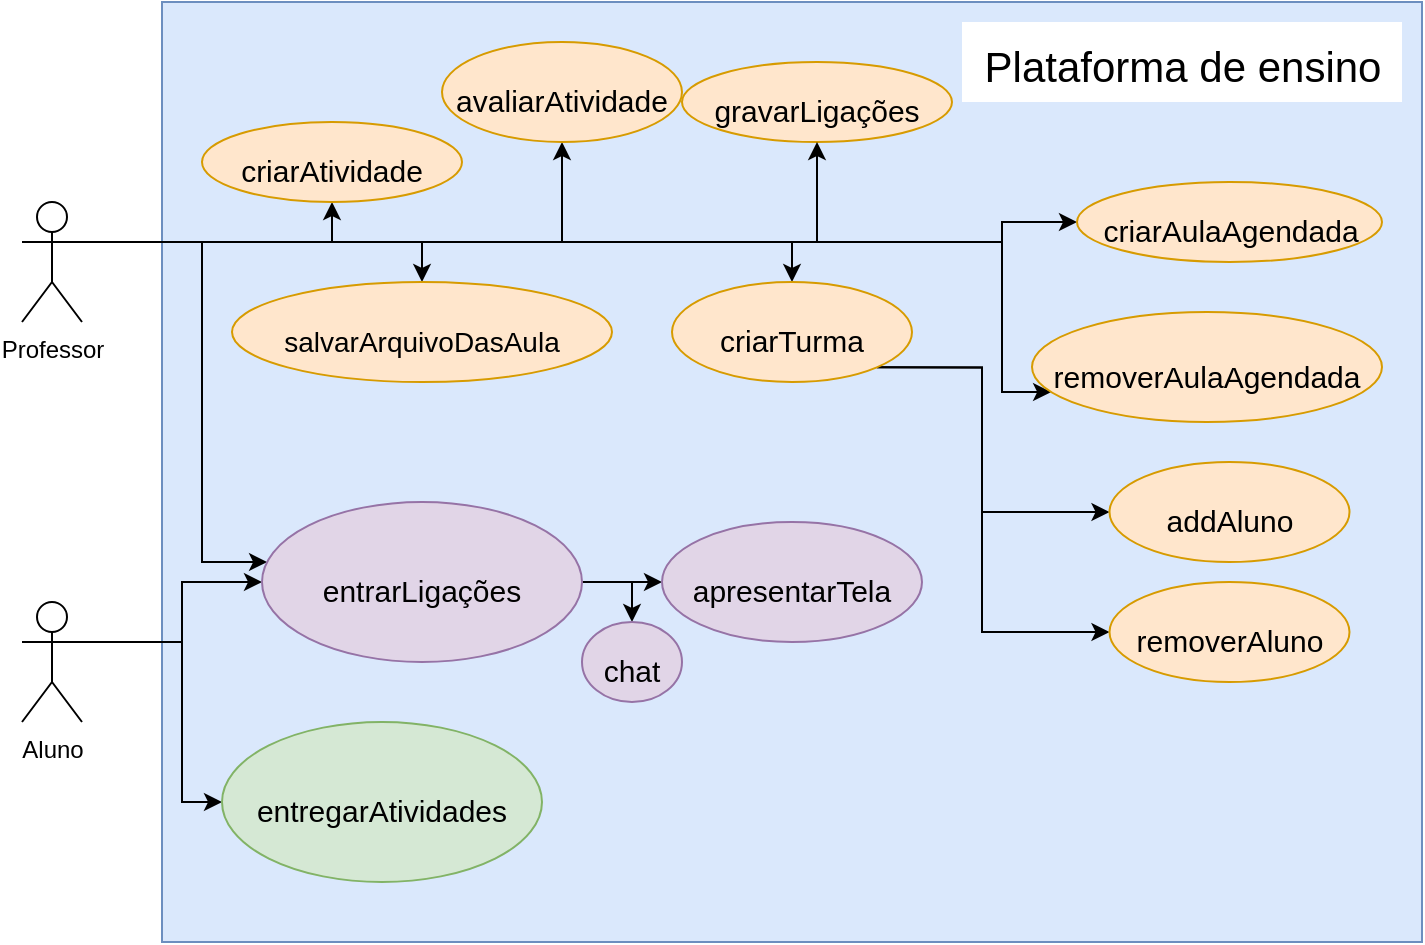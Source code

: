 <mxfile version="16.5.1" type="device" pages="3"><diagram id="QdVoiacZ1sezYQJOndNK" name="Funcional"><mxGraphModel dx="868" dy="591" grid="1" gridSize="10" guides="1" tooltips="1" connect="1" arrows="1" fold="1" page="1" pageScale="1" pageWidth="827" pageHeight="1169" math="0" shadow="0"><root><mxCell id="YaqdG9Xv7ccHJLzGUwyh-0"/><mxCell id="YaqdG9Xv7ccHJLzGUwyh-1" parent="YaqdG9Xv7ccHJLzGUwyh-0"/><mxCell id="kzTIWtBFM-nFwh_p2AXs-0" value="" style="rounded=0;whiteSpace=wrap;html=1;fillColor=#dae8fc;strokeColor=#6c8ebf;" parent="YaqdG9Xv7ccHJLzGUwyh-1" vertex="1"><mxGeometry x="140" y="20" width="630" height="470" as="geometry"/></mxCell><mxCell id="kzTIWtBFM-nFwh_p2AXs-1" style="edgeStyle=orthogonalEdgeStyle;rounded=0;orthogonalLoop=1;jettySize=auto;html=1;exitX=1;exitY=0.333;exitDx=0;exitDy=0;exitPerimeter=0;fontSize=15;entryX=0.5;entryY=1;entryDx=0;entryDy=0;" parent="YaqdG9Xv7ccHJLzGUwyh-1" source="kzTIWtBFM-nFwh_p2AXs-7" target="kzTIWtBFM-nFwh_p2AXs-12" edge="1"><mxGeometry relative="1" as="geometry"><Array as="points"><mxPoint x="225" y="140"/></Array></mxGeometry></mxCell><mxCell id="kzTIWtBFM-nFwh_p2AXs-2" style="edgeStyle=orthogonalEdgeStyle;rounded=0;orthogonalLoop=1;jettySize=auto;html=1;entryX=0.5;entryY=0;entryDx=0;entryDy=0;fontSize=15;" parent="YaqdG9Xv7ccHJLzGUwyh-1" source="kzTIWtBFM-nFwh_p2AXs-7" target="kzTIWtBFM-nFwh_p2AXs-13" edge="1"><mxGeometry relative="1" as="geometry"><Array as="points"><mxPoint x="270" y="140"/></Array></mxGeometry></mxCell><mxCell id="kzTIWtBFM-nFwh_p2AXs-3" style="edgeStyle=orthogonalEdgeStyle;rounded=0;orthogonalLoop=1;jettySize=auto;html=1;exitX=1;exitY=0.333;exitDx=0;exitDy=0;exitPerimeter=0;fontSize=15;entryX=0.5;entryY=1;entryDx=0;entryDy=0;" parent="YaqdG9Xv7ccHJLzGUwyh-1" source="kzTIWtBFM-nFwh_p2AXs-7" target="kzTIWtBFM-nFwh_p2AXs-15" edge="1"><mxGeometry relative="1" as="geometry"><Array as="points"><mxPoint x="340" y="140"/></Array></mxGeometry></mxCell><mxCell id="kzTIWtBFM-nFwh_p2AXs-4" style="edgeStyle=orthogonalEdgeStyle;rounded=0;orthogonalLoop=1;jettySize=auto;html=1;exitX=1;exitY=0.333;exitDx=0;exitDy=0;exitPerimeter=0;fontSize=15;entryX=0;entryY=0.5;entryDx=0;entryDy=0;" parent="YaqdG9Xv7ccHJLzGUwyh-1" source="kzTIWtBFM-nFwh_p2AXs-7" target="kzTIWtBFM-nFwh_p2AXs-14" edge="1"><mxGeometry relative="1" as="geometry"><Array as="points"><mxPoint x="560" y="140"/><mxPoint x="560" y="130"/></Array></mxGeometry></mxCell><mxCell id="kzTIWtBFM-nFwh_p2AXs-5" style="edgeStyle=orthogonalEdgeStyle;rounded=0;orthogonalLoop=1;jettySize=auto;html=1;exitX=1;exitY=0.333;exitDx=0;exitDy=0;exitPerimeter=0;fontSize=15;" parent="YaqdG9Xv7ccHJLzGUwyh-1" source="kzTIWtBFM-nFwh_p2AXs-7" target="kzTIWtBFM-nFwh_p2AXs-18" edge="1"><mxGeometry relative="1" as="geometry"><Array as="points"><mxPoint x="160" y="140"/><mxPoint x="160" y="300"/></Array></mxGeometry></mxCell><mxCell id="kzTIWtBFM-nFwh_p2AXs-6" style="edgeStyle=orthogonalEdgeStyle;rounded=0;orthogonalLoop=1;jettySize=auto;html=1;exitX=1;exitY=0.333;exitDx=0;exitDy=0;exitPerimeter=0;fontSize=15;" parent="YaqdG9Xv7ccHJLzGUwyh-1" source="kzTIWtBFM-nFwh_p2AXs-7" target="kzTIWtBFM-nFwh_p2AXs-24" edge="1"><mxGeometry relative="1" as="geometry"><Array as="points"><mxPoint x="560" y="140"/><mxPoint x="560" y="215"/></Array></mxGeometry></mxCell><mxCell id="NeyP19fbctOsCbqOY5JZ-5" style="edgeStyle=orthogonalEdgeStyle;rounded=0;orthogonalLoop=1;jettySize=auto;html=1;exitX=1;exitY=0.333;exitDx=0;exitDy=0;exitPerimeter=0;entryX=0.5;entryY=0;entryDx=0;entryDy=0;" edge="1" parent="YaqdG9Xv7ccHJLzGUwyh-1" source="kzTIWtBFM-nFwh_p2AXs-7" target="NeyP19fbctOsCbqOY5JZ-0"><mxGeometry relative="1" as="geometry"/></mxCell><mxCell id="kzTIWtBFM-nFwh_p2AXs-7" value="Professor" style="shape=umlActor;verticalLabelPosition=bottom;verticalAlign=top;html=1;outlineConnect=0;" parent="YaqdG9Xv7ccHJLzGUwyh-1" vertex="1"><mxGeometry x="70" y="120" width="30" height="60" as="geometry"/></mxCell><mxCell id="kzTIWtBFM-nFwh_p2AXs-8" value="&lt;font style=&quot;font-size: 21px&quot;&gt;Plataforma de ensino&lt;br&gt;&lt;/font&gt;" style="text;html=1;align=center;verticalAlign=middle;resizable=0;points=[];autosize=1;strokeColor=none;fillColor=default;spacing=3;fontSize=25;" parent="YaqdG9Xv7ccHJLzGUwyh-1" vertex="1"><mxGeometry x="540" y="30" width="220" height="40" as="geometry"/></mxCell><mxCell id="kzTIWtBFM-nFwh_p2AXs-9" style="edgeStyle=orthogonalEdgeStyle;rounded=0;orthogonalLoop=1;jettySize=auto;html=1;exitX=1;exitY=0.333;exitDx=0;exitDy=0;exitPerimeter=0;fontSize=15;" parent="YaqdG9Xv7ccHJLzGUwyh-1" source="kzTIWtBFM-nFwh_p2AXs-11" target="kzTIWtBFM-nFwh_p2AXs-19" edge="1"><mxGeometry relative="1" as="geometry"><Array as="points"><mxPoint x="150" y="340"/><mxPoint x="150" y="420"/></Array></mxGeometry></mxCell><mxCell id="kzTIWtBFM-nFwh_p2AXs-10" style="edgeStyle=orthogonalEdgeStyle;rounded=0;orthogonalLoop=1;jettySize=auto;html=1;exitX=1;exitY=0.333;exitDx=0;exitDy=0;exitPerimeter=0;fontSize=15;" parent="YaqdG9Xv7ccHJLzGUwyh-1" source="kzTIWtBFM-nFwh_p2AXs-11" target="kzTIWtBFM-nFwh_p2AXs-18" edge="1"><mxGeometry relative="1" as="geometry"><Array as="points"><mxPoint x="150" y="340"/><mxPoint x="150" y="310"/></Array></mxGeometry></mxCell><mxCell id="kzTIWtBFM-nFwh_p2AXs-11" value="Aluno" style="shape=umlActor;verticalLabelPosition=bottom;verticalAlign=top;html=1;outlineConnect=0;" parent="YaqdG9Xv7ccHJLzGUwyh-1" vertex="1"><mxGeometry x="70" y="320" width="30" height="60" as="geometry"/></mxCell><mxCell id="kzTIWtBFM-nFwh_p2AXs-12" value="&lt;font style=&quot;line-height: 0.4 ; font-size: 15px&quot;&gt;criarAtividade&lt;br&gt;&lt;/font&gt;" style="ellipse;whiteSpace=wrap;html=1;fontSize=25;fillColor=#ffe6cc;strokeColor=#d79b00;align=center;" parent="YaqdG9Xv7ccHJLzGUwyh-1" vertex="1"><mxGeometry x="160" y="80" width="130" height="40" as="geometry"/></mxCell><mxCell id="kzTIWtBFM-nFwh_p2AXs-13" value="&lt;font style=&quot;font-size: 14px&quot;&gt;salvarArquivoDasAula&lt;/font&gt;" style="ellipse;whiteSpace=wrap;html=1;fontSize=25;fillColor=#ffe6cc;strokeColor=#d79b00;" parent="YaqdG9Xv7ccHJLzGUwyh-1" vertex="1"><mxGeometry x="175" y="160" width="190" height="50" as="geometry"/></mxCell><mxCell id="kzTIWtBFM-nFwh_p2AXs-14" value="&lt;font style=&quot;line-height: 0.4 ; font-size: 15px&quot;&gt;criarAulaAgendada&lt;br&gt;&lt;/font&gt;" style="ellipse;whiteSpace=wrap;html=1;fontSize=25;fillColor=#ffe6cc;strokeColor=#d79b00;align=center;" parent="YaqdG9Xv7ccHJLzGUwyh-1" vertex="1"><mxGeometry x="597.5" y="110" width="152.5" height="40" as="geometry"/></mxCell><mxCell id="kzTIWtBFM-nFwh_p2AXs-15" value="&lt;font style=&quot;line-height: 0.4 ; font-size: 15px&quot;&gt;avaliarAtividade&lt;br&gt;&lt;/font&gt;" style="ellipse;whiteSpace=wrap;html=1;fontSize=25;fillColor=#ffe6cc;strokeColor=#d79b00;align=center;" parent="YaqdG9Xv7ccHJLzGUwyh-1" vertex="1"><mxGeometry x="280" y="40" width="120" height="50" as="geometry"/></mxCell><mxCell id="kzTIWtBFM-nFwh_p2AXs-16" style="edgeStyle=orthogonalEdgeStyle;rounded=0;orthogonalLoop=1;jettySize=auto;html=1;fontSize=15;" parent="YaqdG9Xv7ccHJLzGUwyh-1" source="kzTIWtBFM-nFwh_p2AXs-18" target="kzTIWtBFM-nFwh_p2AXs-23" edge="1"><mxGeometry relative="1" as="geometry"><Array as="points"><mxPoint x="480" y="300"/><mxPoint x="480" y="290"/></Array></mxGeometry></mxCell><mxCell id="kzTIWtBFM-nFwh_p2AXs-17" style="edgeStyle=orthogonalEdgeStyle;rounded=0;orthogonalLoop=1;jettySize=auto;html=1;exitX=1;exitY=0.5;exitDx=0;exitDy=0;fontSize=15;" parent="YaqdG9Xv7ccHJLzGUwyh-1" source="kzTIWtBFM-nFwh_p2AXs-18" target="kzTIWtBFM-nFwh_p2AXs-20" edge="1"><mxGeometry relative="1" as="geometry"/></mxCell><mxCell id="kzTIWtBFM-nFwh_p2AXs-18" value="&lt;font style=&quot;line-height: 0.4 ; font-size: 15px&quot;&gt;entrarLigações&lt;br&gt;&lt;/font&gt;" style="ellipse;whiteSpace=wrap;html=1;fontSize=25;fillColor=#e1d5e7;strokeColor=#9673a6;align=center;" parent="YaqdG9Xv7ccHJLzGUwyh-1" vertex="1"><mxGeometry x="190" y="270" width="160" height="80" as="geometry"/></mxCell><mxCell id="kzTIWtBFM-nFwh_p2AXs-19" value="&lt;font style=&quot;line-height: 0.4 ; font-size: 15px&quot;&gt;entregarAtividades&lt;br&gt;&lt;/font&gt;" style="ellipse;whiteSpace=wrap;html=1;fontSize=25;fillColor=#d5e8d4;strokeColor=#82b366;align=center;" parent="YaqdG9Xv7ccHJLzGUwyh-1" vertex="1"><mxGeometry x="170" y="380" width="160" height="80" as="geometry"/></mxCell><mxCell id="kzTIWtBFM-nFwh_p2AXs-20" value="&lt;font style=&quot;line-height: 0.4 ; font-size: 15px&quot;&gt;chat&lt;br&gt;&lt;/font&gt;" style="ellipse;whiteSpace=wrap;html=1;fontSize=25;fillColor=#e1d5e7;strokeColor=#9673a6;align=center;" parent="YaqdG9Xv7ccHJLzGUwyh-1" vertex="1"><mxGeometry x="350" y="330" width="50" height="40" as="geometry"/></mxCell><mxCell id="kzTIWtBFM-nFwh_p2AXs-21" value="&lt;font style=&quot;line-height: 0.4 ; font-size: 15px&quot;&gt;gravarLigações&lt;br&gt;&lt;/font&gt;" style="ellipse;whiteSpace=wrap;html=1;fontSize=25;fillColor=#ffe6cc;strokeColor=#d79b00;align=center;" parent="YaqdG9Xv7ccHJLzGUwyh-1" vertex="1"><mxGeometry x="400" y="50" width="135" height="40" as="geometry"/></mxCell><mxCell id="kzTIWtBFM-nFwh_p2AXs-22" style="edgeStyle=orthogonalEdgeStyle;rounded=0;orthogonalLoop=1;jettySize=auto;html=1;exitX=1;exitY=0.333;exitDx=0;exitDy=0;exitPerimeter=0;fontSize=15;entryX=0.5;entryY=1;entryDx=0;entryDy=0;" parent="YaqdG9Xv7ccHJLzGUwyh-1" source="kzTIWtBFM-nFwh_p2AXs-7" edge="1" target="kzTIWtBFM-nFwh_p2AXs-21"><mxGeometry relative="1" as="geometry"><mxPoint x="400" y="180" as="targetPoint"/><Array as="points"><mxPoint x="468" y="140"/></Array></mxGeometry></mxCell><mxCell id="kzTIWtBFM-nFwh_p2AXs-23" value="&lt;font style=&quot;line-height: 0.4 ; font-size: 15px&quot;&gt;apresentarTela&lt;br&gt;&lt;/font&gt;" style="ellipse;whiteSpace=wrap;html=1;fontSize=25;fillColor=#e1d5e7;strokeColor=#9673a6;align=center;" parent="YaqdG9Xv7ccHJLzGUwyh-1" vertex="1"><mxGeometry x="390" y="280" width="130" height="60" as="geometry"/></mxCell><mxCell id="kzTIWtBFM-nFwh_p2AXs-24" value="&lt;font style=&quot;line-height: 0.4 ; font-size: 15px&quot;&gt;removerAulaAgendada&lt;br&gt;&lt;/font&gt;" style="ellipse;whiteSpace=wrap;html=1;fontSize=25;fillColor=#ffe6cc;strokeColor=#d79b00;align=center;" parent="YaqdG9Xv7ccHJLzGUwyh-1" vertex="1"><mxGeometry x="575" y="175" width="175" height="55" as="geometry"/></mxCell><mxCell id="NeyP19fbctOsCbqOY5JZ-3" style="edgeStyle=orthogonalEdgeStyle;rounded=0;orthogonalLoop=1;jettySize=auto;html=1;exitX=1;exitY=1;exitDx=0;exitDy=0;entryX=0;entryY=0.5;entryDx=0;entryDy=0;" edge="1" parent="YaqdG9Xv7ccHJLzGUwyh-1" source="NeyP19fbctOsCbqOY5JZ-0" target="NeyP19fbctOsCbqOY5JZ-1"><mxGeometry relative="1" as="geometry"><Array as="points"><mxPoint x="550" y="203"/><mxPoint x="550" y="275"/></Array></mxGeometry></mxCell><mxCell id="NeyP19fbctOsCbqOY5JZ-4" style="edgeStyle=orthogonalEdgeStyle;rounded=0;orthogonalLoop=1;jettySize=auto;html=1;exitX=1;exitY=1;exitDx=0;exitDy=0;entryX=0;entryY=0.5;entryDx=0;entryDy=0;" edge="1" parent="YaqdG9Xv7ccHJLzGUwyh-1" source="NeyP19fbctOsCbqOY5JZ-0" target="NeyP19fbctOsCbqOY5JZ-2"><mxGeometry relative="1" as="geometry"><Array as="points"><mxPoint x="550" y="203"/><mxPoint x="550" y="335"/></Array></mxGeometry></mxCell><mxCell id="NeyP19fbctOsCbqOY5JZ-0" value="&lt;font style=&quot;line-height: 0.4 ; font-size: 15px&quot;&gt;criarTurma&lt;br&gt;&lt;/font&gt;" style="ellipse;whiteSpace=wrap;html=1;fontSize=25;fillColor=#ffe6cc;strokeColor=#d79b00;align=center;" vertex="1" parent="YaqdG9Xv7ccHJLzGUwyh-1"><mxGeometry x="395" y="160" width="120" height="50" as="geometry"/></mxCell><mxCell id="NeyP19fbctOsCbqOY5JZ-1" value="&lt;font style=&quot;line-height: 0.4 ; font-size: 15px&quot;&gt;addAluno&lt;br&gt;&lt;/font&gt;" style="ellipse;whiteSpace=wrap;html=1;fontSize=25;fillColor=#ffe6cc;strokeColor=#d79b00;align=center;" vertex="1" parent="YaqdG9Xv7ccHJLzGUwyh-1"><mxGeometry x="613.75" y="250" width="120" height="50" as="geometry"/></mxCell><mxCell id="NeyP19fbctOsCbqOY5JZ-2" value="&lt;font style=&quot;line-height: 0.4 ; font-size: 15px&quot;&gt;removerAluno&lt;br&gt;&lt;/font&gt;" style="ellipse;whiteSpace=wrap;html=1;fontSize=25;fillColor=#ffe6cc;strokeColor=#d79b00;align=center;" vertex="1" parent="YaqdG9Xv7ccHJLzGUwyh-1"><mxGeometry x="613.75" y="310" width="120" height="50" as="geometry"/></mxCell></root></mxGraphModel></diagram><diagram id="aqANZGMihhU-wTrffGFm" name="Não-funcional"><mxGraphModel dx="2480" dy="1689" grid="1" gridSize="10" guides="1" tooltips="1" connect="1" arrows="1" fold="1" page="1" pageScale="1" pageWidth="827" pageHeight="1169" math="0" shadow="0"><root><mxCell id="0"/><mxCell id="1" parent="0"/><mxCell id="XsdyTwiWfqBEeuMrQbrG-260" value="" style="ellipse;whiteSpace=wrap;html=1;fontSize=14;fillColor=#000000;" parent="1" vertex="1"><mxGeometry height="20" as="geometry"/></mxCell><mxCell id="XsdyTwiWfqBEeuMrQbrG-350" value="" style="group" parent="1" vertex="1" connectable="0"><mxGeometry x="100" y="72" width="280" height="610" as="geometry"/></mxCell><mxCell id="XsdyTwiWfqBEeuMrQbrG-285" value="" style="rounded=0;whiteSpace=wrap;html=1;labelBackgroundColor=#66FF66;fontSize=12;fillColor=#dae8fc;strokeColor=#6c8ebf;" parent="XsdyTwiWfqBEeuMrQbrG-350" vertex="1"><mxGeometry y="120" width="280" height="490" as="geometry"/></mxCell><mxCell id="XsdyTwiWfqBEeuMrQbrG-290" value="" style="group" parent="XsdyTwiWfqBEeuMrQbrG-350" vertex="1" connectable="0"><mxGeometry x="10" y="185" width="70" height="70" as="geometry"/></mxCell><mxCell id="XsdyTwiWfqBEeuMrQbrG-288" value="" style="rounded=0;whiteSpace=wrap;html=1;fontSize=21;strokeWidth=0;" parent="XsdyTwiWfqBEeuMrQbrG-290" vertex="1"><mxGeometry width="70" height="70" as="geometry"/></mxCell><mxCell id="XsdyTwiWfqBEeuMrQbrG-289" value="" style="shape=actor;whiteSpace=wrap;html=1;fontSize=21;fontColor=#FFFFFF;strokeColor=#000000;strokeWidth=2;fillColor=#FFFFFF;" parent="XsdyTwiWfqBEeuMrQbrG-290" vertex="1"><mxGeometry x="11.667" y="11.667" width="46.667" height="46.667" as="geometry"/></mxCell><mxCell id="XsdyTwiWfqBEeuMrQbrG-294" value="" style="line;strokeWidth=2;html=1;fontSize=21;fontColor=#FFFFFF;fillColor=default;" parent="XsdyTwiWfqBEeuMrQbrG-350" vertex="1"><mxGeometry x="10" y="260" width="260" height="10" as="geometry"/></mxCell><mxCell id="XsdyTwiWfqBEeuMrQbrG-295" value="" style="group" parent="XsdyTwiWfqBEeuMrQbrG-350" vertex="1" connectable="0"><mxGeometry x="90" y="185" width="80" height="69.64" as="geometry"/></mxCell><mxCell id="XsdyTwiWfqBEeuMrQbrG-291" value="&lt;font color=&quot;#000000&quot; style=&quot;font-size: 26px&quot;&gt;Nome&lt;/font&gt;" style="text;html=1;align=left;verticalAlign=middle;resizable=0;points=[];autosize=1;strokeColor=none;fillColor=none;fontSize=21;fontColor=#FFFFFF;" parent="XsdyTwiWfqBEeuMrQbrG-295" vertex="1"><mxGeometry width="80" height="30" as="geometry"/></mxCell><mxCell id="XsdyTwiWfqBEeuMrQbrG-292" value="&lt;font style=&quot;font-size: 12px&quot; color=&quot;#0066ff&quot;&gt;&lt;u&gt;Editar Perfil&lt;/u&gt;&lt;/font&gt;" style="text;html=1;align=left;verticalAlign=middle;resizable=0;points=[];autosize=1;strokeColor=none;fillColor=none;fontSize=21;fontColor=#FFFFFF;" parent="XsdyTwiWfqBEeuMrQbrG-295" vertex="1"><mxGeometry y="19.64" width="80" height="30" as="geometry"/></mxCell><mxCell id="XsdyTwiWfqBEeuMrQbrG-293" value="&lt;font style=&quot;font-size: 12px&quot; color=&quot;#0066ff&quot;&gt;&lt;u&gt;Sair&lt;/u&gt;&lt;/font&gt;" style="text;html=1;align=left;verticalAlign=middle;resizable=0;points=[];autosize=1;strokeColor=none;fillColor=none;fontSize=21;fontColor=#FFFFFF;" parent="XsdyTwiWfqBEeuMrQbrG-295" vertex="1"><mxGeometry y="39.64" width="40" height="30" as="geometry"/></mxCell><mxCell id="XsdyTwiWfqBEeuMrQbrG-296" value="" style="rounded=0;whiteSpace=wrap;html=1;labelBackgroundColor=#66FF66;fontSize=12;fillColor=#cce5ff;strokeColor=#36393d;" parent="XsdyTwiWfqBEeuMrQbrG-350" vertex="1"><mxGeometry y="120" width="280" height="50" as="geometry"/></mxCell><mxCell id="XsdyTwiWfqBEeuMrQbrG-297" value="&lt;font color=&quot;#000000&quot;&gt;Plataforma de ensino&lt;br&gt;&lt;/font&gt;" style="text;html=1;align=left;verticalAlign=middle;resizable=0;points=[];autosize=1;strokeColor=none;fillColor=none;fontSize=21;fontColor=#FFFFFF;" parent="XsdyTwiWfqBEeuMrQbrG-350" vertex="1"><mxGeometry x="20" y="129.65" width="210" height="30" as="geometry"/></mxCell><mxCell id="XsdyTwiWfqBEeuMrQbrG-299" value="&lt;font color=&quot;#000000&quot; style=&quot;font-size: 17px&quot;&gt;Equipes abertas recentemente&lt;/font&gt;" style="text;html=1;align=left;verticalAlign=middle;resizable=0;points=[];autosize=1;strokeColor=none;fillColor=none;fontSize=21;fontColor=#FFFFFF;" parent="XsdyTwiWfqBEeuMrQbrG-350" vertex="1"><mxGeometry x="10" y="270" width="250" height="30" as="geometry"/></mxCell><mxCell id="XsdyTwiWfqBEeuMrQbrG-304" value="" style="rounded=0;whiteSpace=wrap;html=1;fontSize=21;fontColor=#000000;strokeColor=#000000;strokeWidth=0;fillColor=default;" parent="XsdyTwiWfqBEeuMrQbrG-350" vertex="1"><mxGeometry x="12.5" y="305" width="35" height="35" as="geometry"/></mxCell><mxCell id="XsdyTwiWfqBEeuMrQbrG-305" value="&lt;font color=&quot;#000000&quot; style=&quot;font-size: 16px&quot;&gt;Matéria 1&lt;br&gt;&lt;/font&gt;" style="text;html=1;align=left;verticalAlign=middle;resizable=0;points=[];autosize=1;strokeColor=none;fillColor=none;fontSize=21;fontColor=#FFFFFF;" parent="XsdyTwiWfqBEeuMrQbrG-350" vertex="1"><mxGeometry x="60" y="305" width="80" height="30" as="geometry"/></mxCell><mxCell id="XsdyTwiWfqBEeuMrQbrG-312" value="" style="group" parent="XsdyTwiWfqBEeuMrQbrG-350" vertex="1" connectable="0"><mxGeometry x="171" y="184.5" width="69" height="30" as="geometry"/></mxCell><mxCell id="XsdyTwiWfqBEeuMrQbrG-310" value="" style="ellipse;whiteSpace=wrap;html=1;aspect=fixed;labelBackgroundColor=#66FF66;fontSize=17;fontColor=#0066FF;fillColor=#00CC00;strokeColor=none;" parent="XsdyTwiWfqBEeuMrQbrG-312" vertex="1"><mxGeometry y="16.5" width="5" height="5" as="geometry"/></mxCell><mxCell id="XsdyTwiWfqBEeuMrQbrG-311" value="&lt;font style=&quot;font-size: 16px&quot;&gt;&lt;font color=&quot;#00cc00&quot;&gt;online&lt;/font&gt;&lt;br&gt;&lt;/font&gt;" style="text;html=1;align=left;verticalAlign=middle;resizable=0;points=[];autosize=1;strokeColor=none;fillColor=none;fontSize=21;fontColor=#FFFFFF;" parent="XsdyTwiWfqBEeuMrQbrG-312" vertex="1"><mxGeometry x="9" width="60" height="30" as="geometry"/></mxCell><mxCell id="XsdyTwiWfqBEeuMrQbrG-314" value="" style="group" parent="XsdyTwiWfqBEeuMrQbrG-350" vertex="1" connectable="0"><mxGeometry x="155" width="69" height="30" as="geometry"/></mxCell><mxCell id="XsdyTwiWfqBEeuMrQbrG-315" value="" style="ellipse;whiteSpace=wrap;html=1;aspect=fixed;labelBackgroundColor=#66FF66;fontSize=17;fontColor=#0066FF;fillColor=#00CC00;strokeColor=none;" parent="XsdyTwiWfqBEeuMrQbrG-314" vertex="1"><mxGeometry y="4.5" width="5" height="5" as="geometry"/></mxCell><mxCell id="XsdyTwiWfqBEeuMrQbrG-316" value="&lt;font style=&quot;font-size: 16px&quot;&gt;&lt;font color=&quot;#00cc00&quot;&gt;online&lt;/font&gt;&lt;br&gt;&lt;/font&gt;" style="text;html=1;align=left;verticalAlign=middle;resizable=0;points=[];autosize=1;strokeColor=none;fillColor=none;fontSize=21;fontColor=#FFFFFF;" parent="XsdyTwiWfqBEeuMrQbrG-314" vertex="1"><mxGeometry x="9" y="-12" width="60" height="30" as="geometry"/></mxCell><mxCell id="XsdyTwiWfqBEeuMrQbrG-318" value="" style="ellipse;whiteSpace=wrap;html=1;aspect=fixed;labelBackgroundColor=#66FF66;fontSize=17;fontColor=#0066FF;fillColor=#FF8000;strokeColor=none;" parent="XsdyTwiWfqBEeuMrQbrG-350" vertex="1"><mxGeometry x="156" y="24.5" width="5" height="5" as="geometry"/></mxCell><mxCell id="XsdyTwiWfqBEeuMrQbrG-319" value="&lt;font style=&quot;font-size: 16px&quot;&gt;&lt;font color=&quot;#ff8000&quot;&gt;ausente&lt;/font&gt;&lt;br&gt;&lt;/font&gt;" style="text;html=1;align=left;verticalAlign=middle;resizable=0;points=[];autosize=1;strokeColor=none;fillColor=none;fontSize=21;fontColor=#FFFFFF;" parent="XsdyTwiWfqBEeuMrQbrG-350" vertex="1"><mxGeometry x="165" y="8" width="70" height="30" as="geometry"/></mxCell><mxCell id="XsdyTwiWfqBEeuMrQbrG-320" value="&lt;font style=&quot;font-size: 16px&quot;&gt;&lt;font color=&quot;#ff0000&quot;&gt;ocupado&lt;/font&gt;&lt;br&gt;&lt;/font&gt;" style="text;html=1;align=left;verticalAlign=middle;resizable=0;points=[];autosize=1;strokeColor=none;fillColor=none;fontSize=21;fontColor=#FFFFFF;" parent="XsdyTwiWfqBEeuMrQbrG-350" vertex="1"><mxGeometry x="165" y="29.5" width="80" height="30" as="geometry"/></mxCell><mxCell id="XsdyTwiWfqBEeuMrQbrG-321" value="" style="ellipse;whiteSpace=wrap;html=1;aspect=fixed;labelBackgroundColor=#66FF66;fontSize=17;fontColor=#0066FF;fillColor=#FF0000;strokeColor=none;" parent="XsdyTwiWfqBEeuMrQbrG-350" vertex="1"><mxGeometry x="156" y="45.5" width="5" height="5" as="geometry"/></mxCell><mxCell id="XsdyTwiWfqBEeuMrQbrG-322" value="&lt;font style=&quot;font-size: 16px&quot;&gt;&lt;font color=&quot;#4d4d4d&quot;&gt;offline&lt;/font&gt;&lt;br&gt;&lt;/font&gt;" style="text;html=1;align=left;verticalAlign=middle;resizable=0;points=[];autosize=1;strokeColor=none;fillColor=none;fontSize=21;fontColor=#FFFFFF;" parent="XsdyTwiWfqBEeuMrQbrG-350" vertex="1"><mxGeometry x="165" y="51.5" width="60" height="30" as="geometry"/></mxCell><mxCell id="XsdyTwiWfqBEeuMrQbrG-323" value="" style="ellipse;whiteSpace=wrap;html=1;aspect=fixed;labelBackgroundColor=#66FF66;fontSize=17;fontColor=#0066FF;fillColor=#4D4D4D;strokeColor=none;" parent="XsdyTwiWfqBEeuMrQbrG-350" vertex="1"><mxGeometry x="156" y="67.5" width="5" height="5" as="geometry"/></mxCell><mxCell id="XsdyTwiWfqBEeuMrQbrG-325" value="" style="rounded=0;whiteSpace=wrap;html=1;fontSize=21;fontColor=#000000;strokeColor=#000000;strokeWidth=0;fillColor=default;" parent="XsdyTwiWfqBEeuMrQbrG-350" vertex="1"><mxGeometry x="12.5" y="347.5" width="35" height="35" as="geometry"/></mxCell><mxCell id="XsdyTwiWfqBEeuMrQbrG-326" value="&lt;font color=&quot;#000000&quot; style=&quot;font-size: 16px&quot;&gt;Matéria 2&lt;br&gt;&lt;/font&gt;" style="text;html=1;align=left;verticalAlign=middle;resizable=0;points=[];autosize=1;strokeColor=none;fillColor=none;fontSize=21;fontColor=#FFFFFF;" parent="XsdyTwiWfqBEeuMrQbrG-350" vertex="1"><mxGeometry x="60" y="347.5" width="80" height="30" as="geometry"/></mxCell><mxCell id="XsdyTwiWfqBEeuMrQbrG-327" value="" style="rounded=0;whiteSpace=wrap;html=1;fontSize=21;fontColor=#000000;strokeColor=#000000;strokeWidth=0;fillColor=default;" parent="XsdyTwiWfqBEeuMrQbrG-350" vertex="1"><mxGeometry x="12.5" y="390" width="35" height="35" as="geometry"/></mxCell><mxCell id="XsdyTwiWfqBEeuMrQbrG-328" value="&lt;font color=&quot;#000000&quot; style=&quot;font-size: 16px&quot;&gt;Matéria 3&lt;br&gt;&lt;/font&gt;" style="text;html=1;align=left;verticalAlign=middle;resizable=0;points=[];autosize=1;strokeColor=none;fillColor=none;fontSize=21;fontColor=#FFFFFF;" parent="XsdyTwiWfqBEeuMrQbrG-350" vertex="1"><mxGeometry x="60" y="390" width="80" height="30" as="geometry"/></mxCell><mxCell id="XsdyTwiWfqBEeuMrQbrG-329" value="" style="line;strokeWidth=2;html=1;fontSize=21;fontColor=#FFFFFF;fillColor=default;" parent="XsdyTwiWfqBEeuMrQbrG-350" vertex="1"><mxGeometry x="12.5" y="433.75" width="260" height="10" as="geometry"/></mxCell><mxCell id="XsdyTwiWfqBEeuMrQbrG-330" value="&lt;font color=&quot;#000000&quot; style=&quot;font-size: 17px&quot;&gt;Professores&lt;/font&gt;" style="text;html=1;align=left;verticalAlign=middle;resizable=0;points=[];autosize=1;strokeColor=none;fillColor=none;fontSize=21;fontColor=#FFFFFF;" parent="XsdyTwiWfqBEeuMrQbrG-350" vertex="1"><mxGeometry x="12.5" y="439.75" width="110" height="30" as="geometry"/></mxCell><mxCell id="XsdyTwiWfqBEeuMrQbrG-331" value="" style="rounded=0;whiteSpace=wrap;html=1;fontSize=21;fontColor=#000000;strokeColor=#000000;strokeWidth=0;fillColor=default;" parent="XsdyTwiWfqBEeuMrQbrG-350" vertex="1"><mxGeometry x="12.5" y="471.75" width="35" height="35" as="geometry"/></mxCell><mxCell id="XsdyTwiWfqBEeuMrQbrG-332" value="&lt;font color=&quot;#000000&quot; style=&quot;font-size: 16px&quot;&gt;Professor&lt;br&gt;&lt;/font&gt;" style="text;html=1;align=left;verticalAlign=middle;resizable=0;points=[];autosize=1;strokeColor=none;fillColor=none;fontSize=21;fontColor=#FFFFFF;" parent="XsdyTwiWfqBEeuMrQbrG-350" vertex="1"><mxGeometry x="60" y="471.75" width="80" height="30" as="geometry"/></mxCell><mxCell id="XsdyTwiWfqBEeuMrQbrG-333" value="" style="line;strokeWidth=2;html=1;fontSize=21;fontColor=#FFFFFF;fillColor=default;" parent="XsdyTwiWfqBEeuMrQbrG-350" vertex="1"><mxGeometry x="12.5" y="513" width="260" height="10" as="geometry"/></mxCell><mxCell id="XsdyTwiWfqBEeuMrQbrG-334" value="&lt;font color=&quot;#000000&quot; style=&quot;font-size: 17px&quot;&gt;Alunos&lt;/font&gt;" style="text;html=1;align=left;verticalAlign=middle;resizable=0;points=[];autosize=1;strokeColor=none;fillColor=none;fontSize=21;fontColor=#FFFFFF;" parent="XsdyTwiWfqBEeuMrQbrG-350" vertex="1"><mxGeometry x="12.5" y="519" width="70" height="30" as="geometry"/></mxCell><mxCell id="XsdyTwiWfqBEeuMrQbrG-335" value="" style="rounded=0;whiteSpace=wrap;html=1;fontSize=21;fontColor=#000000;strokeColor=#000000;strokeWidth=0;fillColor=default;" parent="XsdyTwiWfqBEeuMrQbrG-350" vertex="1"><mxGeometry x="12.5" y="551" width="35" height="35" as="geometry"/></mxCell><mxCell id="XsdyTwiWfqBEeuMrQbrG-336" value="&lt;font color=&quot;#000000&quot; style=&quot;font-size: 16px&quot;&gt;Aluno 1&lt;br&gt;&lt;/font&gt;" style="text;html=1;align=left;verticalAlign=middle;resizable=0;points=[];autosize=1;strokeColor=none;fillColor=none;fontSize=21;fontColor=#FFFFFF;" parent="XsdyTwiWfqBEeuMrQbrG-350" vertex="1"><mxGeometry x="60" y="551" width="70" height="30" as="geometry"/></mxCell><mxCell id="XsdyTwiWfqBEeuMrQbrG-337" value="" style="shape=actor;whiteSpace=wrap;html=1;fontSize=21;fontColor=#FFFFFF;strokeColor=#000000;strokeWidth=2;fillColor=#FFFFFF;" parent="XsdyTwiWfqBEeuMrQbrG-350" vertex="1"><mxGeometry x="18.33" y="477.17" width="23.33" height="23.33" as="geometry"/></mxCell><mxCell id="XsdyTwiWfqBEeuMrQbrG-338" value="" style="shape=actor;whiteSpace=wrap;html=1;fontSize=21;fontColor=#FFFFFF;strokeColor=#000000;strokeWidth=2;fillColor=#FFFFFF;" parent="XsdyTwiWfqBEeuMrQbrG-350" vertex="1"><mxGeometry x="18.33" y="557.67" width="23.33" height="23.33" as="geometry"/></mxCell><mxCell id="XsdyTwiWfqBEeuMrQbrG-355" value="&lt;font style=&quot;font-size: 14px&quot;&gt;#1&lt;/font&gt;" style="text;html=1;align=center;verticalAlign=middle;resizable=0;points=[];autosize=1;strokeColor=none;fillColor=none;fontSize=8;fontColor=#000000;" parent="XsdyTwiWfqBEeuMrQbrG-350" vertex="1"><mxGeometry x="30" y="98" width="30" height="20" as="geometry"/></mxCell><mxCell id="XsdyTwiWfqBEeuMrQbrG-359" value="&lt;font style=&quot;font-size: 14px&quot;&gt;#3&lt;/font&gt;" style="text;html=1;align=center;verticalAlign=middle;resizable=0;points=[];autosize=1;strokeColor=none;fillColor=none;fontSize=8;fontColor=#000000;" parent="XsdyTwiWfqBEeuMrQbrG-350" vertex="1"><mxGeometry y="98" width="30" height="20" as="geometry"/></mxCell><mxCell id="XsdyTwiWfqBEeuMrQbrG-362" value="&lt;font style=&quot;font-size: 14px&quot;&gt;#6&lt;/font&gt;" style="text;html=1;align=center;verticalAlign=middle;resizable=0;points=[];autosize=1;strokeColor=none;fillColor=none;fontSize=8;fontColor=#000000;" parent="XsdyTwiWfqBEeuMrQbrG-350" vertex="1"><mxGeometry x="60" y="98" width="30" height="20" as="geometry"/></mxCell><mxCell id="XsdyTwiWfqBEeuMrQbrG-352" value="" style="group" parent="1" vertex="1" connectable="0"><mxGeometry x="80" y="840" width="880.5" height="490" as="geometry"/></mxCell><mxCell id="XsdyTwiWfqBEeuMrQbrG-30" value="" style="rounded=0;whiteSpace=wrap;html=1;fontSize=21;fillColor=#f5f5f5;strokeColor=#666666;fontColor=#333333;" parent="XsdyTwiWfqBEeuMrQbrG-352" vertex="1"><mxGeometry width="740" height="490" as="geometry"/></mxCell><mxCell id="XsdyTwiWfqBEeuMrQbrG-31" value="" style="rounded=0;whiteSpace=wrap;html=1;fontSize=21;fillColor=#dae8fc;strokeColor=#6c8ebf;" parent="XsdyTwiWfqBEeuMrQbrG-352" vertex="1"><mxGeometry width="740" height="50" as="geometry"/></mxCell><mxCell id="XsdyTwiWfqBEeuMrQbrG-32" value="" style="sketch=0;html=1;aspect=fixed;shadow=0;align=center;verticalAlign=top;shape=mxgraph.gcp2.search;fontSize=21;strokeColor=#000000;strokeWidth=0;fillColor=#000000;" parent="XsdyTwiWfqBEeuMrQbrG-352" vertex="1"><mxGeometry x="700" y="10.36" width="29" height="29.29" as="geometry"/></mxCell><mxCell id="XsdyTwiWfqBEeuMrQbrG-33" value="" style="line;strokeWidth=2;html=1;fontSize=21;fontColor=#FFFFFF;fillColor=default;" parent="XsdyTwiWfqBEeuMrQbrG-352" vertex="1"><mxGeometry x="40" y="140" width="650" height="10" as="geometry"/></mxCell><mxCell id="XsdyTwiWfqBEeuMrQbrG-37" value="" style="group;fontColor=#FFFFFF;" parent="XsdyTwiWfqBEeuMrQbrG-352" vertex="1" connectable="0"><mxGeometry x="20" y="10" width="30" height="29.65" as="geometry"/></mxCell><mxCell id="XsdyTwiWfqBEeuMrQbrG-38" value="" style="line;strokeWidth=5;html=1;fontSize=17;fontColor=#000000;fillColor=default;" parent="XsdyTwiWfqBEeuMrQbrG-37" vertex="1"><mxGeometry width="30" height="10" as="geometry"/></mxCell><mxCell id="XsdyTwiWfqBEeuMrQbrG-39" value="" style="line;strokeWidth=5;html=1;fontSize=17;fontColor=#000000;fillColor=default;" parent="XsdyTwiWfqBEeuMrQbrG-37" vertex="1"><mxGeometry y="10" width="30" height="10" as="geometry"/></mxCell><mxCell id="XsdyTwiWfqBEeuMrQbrG-40" value="" style="line;strokeWidth=5;html=1;fontSize=17;fontColor=#000000;fillColor=default;" parent="XsdyTwiWfqBEeuMrQbrG-37" vertex="1"><mxGeometry y="19.65" width="30" height="10" as="geometry"/></mxCell><mxCell id="XsdyTwiWfqBEeuMrQbrG-41" value="" style="rounded=0;whiteSpace=wrap;html=1;fontSize=17;fontColor=#FFFFFF;strokeColor=#000000;strokeWidth=0;fillColor=#FFFFFF;" parent="XsdyTwiWfqBEeuMrQbrG-352" vertex="1"><mxGeometry x="510" y="9.65" width="175" height="30" as="geometry"/></mxCell><mxCell id="XsdyTwiWfqBEeuMrQbrG-42" value="&lt;span style=&quot;color: rgb(0 , 0 , 0) ; font-size: 16px&quot;&gt;Matéria 1&lt;/span&gt;" style="text;html=1;align=left;verticalAlign=middle;resizable=0;points=[];autosize=1;strokeColor=none;fillColor=none;fontSize=21;fontColor=#FFFFFF;" parent="XsdyTwiWfqBEeuMrQbrG-352" vertex="1"><mxGeometry x="109.25" y="90" width="80" height="30" as="geometry"/></mxCell><mxCell id="XsdyTwiWfqBEeuMrQbrG-43" value="" style="rounded=0;whiteSpace=wrap;html=1;fontSize=21;fontColor=#000000;strokeColor=#000000;strokeWidth=0;fillColor=default;" parent="XsdyTwiWfqBEeuMrQbrG-352" vertex="1"><mxGeometry x="48" y="80" width="52" height="50" as="geometry"/></mxCell><mxCell id="XsdyTwiWfqBEeuMrQbrG-45" value="" style="rounded=0;whiteSpace=wrap;html=1;fontSize=21;fontColor=#FFFFFF;strokeColor=#000000;strokeWidth=0;fillColor=#FFFFFF;" parent="XsdyTwiWfqBEeuMrQbrG-352" vertex="1"><mxGeometry x="40" y="160" width="650.5" height="120" as="geometry"/></mxCell><mxCell id="XsdyTwiWfqBEeuMrQbrG-46" value="" style="rounded=0;whiteSpace=wrap;html=1;fontSize=21;fontColor=#FFFFFF;strokeColor=#000000;strokeWidth=0;fillColor=#FFFFFF;" parent="XsdyTwiWfqBEeuMrQbrG-352" vertex="1"><mxGeometry x="40" y="300" width="647.5" height="110" as="geometry"/></mxCell><mxCell id="XsdyTwiWfqBEeuMrQbrG-47" value="" style="rounded=0;whiteSpace=wrap;html=1;fontSize=21;fontColor=#FFFFFF;strokeColor=#000000;strokeWidth=0;fillColor=#FFFFFF;" parent="XsdyTwiWfqBEeuMrQbrG-352" vertex="1"><mxGeometry x="720" y="50" width="20" height="440" as="geometry"/></mxCell><mxCell id="XsdyTwiWfqBEeuMrQbrG-48" value="" style="rounded=0;whiteSpace=wrap;html=1;fontSize=21;fontColor=#333333;strokeColor=#666666;strokeWidth=0;fillColor=#f5f5f5;" parent="XsdyTwiWfqBEeuMrQbrG-352" vertex="1"><mxGeometry x="720" y="50" width="20" height="40" as="geometry"/></mxCell><mxCell id="XsdyTwiWfqBEeuMrQbrG-49" value="&lt;font color=&quot;#000000&quot; style=&quot;font-size: 10px&quot;&gt;Professor&lt;/font&gt;" style="text;html=1;align=left;verticalAlign=middle;resizable=0;points=[];autosize=1;strokeColor=none;fillColor=none;fontSize=21;fontColor=#FFFFFF;" parent="XsdyTwiWfqBEeuMrQbrG-352" vertex="1"><mxGeometry x="85" y="160" width="60" height="30" as="geometry"/></mxCell><mxCell id="XsdyTwiWfqBEeuMrQbrG-50" value="" style="rounded=0;whiteSpace=wrap;html=1;labelBackgroundColor=#FFFFFF;fontSize=9;fontColor=#000000;strokeColor=#000000;strokeWidth=0;fillColor=#B3B3B3;" parent="XsdyTwiWfqBEeuMrQbrG-352" vertex="1"><mxGeometry x="90" y="200" width="570.5" height="30" as="geometry"/></mxCell><mxCell id="XsdyTwiWfqBEeuMrQbrG-52" value="&lt;font color=&quot;#000000&quot; style=&quot;font-size: 17px&quot;&gt;Atividade&lt;/font&gt;" style="text;html=1;align=left;verticalAlign=middle;resizable=0;points=[];autosize=1;strokeColor=none;fillColor=none;fontSize=21;fontColor=#FFFFFF;" parent="XsdyTwiWfqBEeuMrQbrG-352" vertex="1"><mxGeometry x="103" y="313.75" width="90" height="30" as="geometry"/></mxCell><mxCell id="XsdyTwiWfqBEeuMrQbrG-53" value="&lt;font color=&quot;#000000&quot; style=&quot;font-size: 10px&quot;&gt;Vence em x dias&lt;/font&gt;" style="text;html=1;align=left;verticalAlign=middle;resizable=0;points=[];autosize=1;strokeColor=none;fillColor=none;fontSize=21;fontColor=#FFFFFF;" parent="XsdyTwiWfqBEeuMrQbrG-352" vertex="1"><mxGeometry x="104.75" y="330" width="90" height="30" as="geometry"/></mxCell><mxCell id="XsdyTwiWfqBEeuMrQbrG-54" value="&lt;font color=&quot;#000000&quot; style=&quot;font-size: 10px&quot;&gt;0/10 pontos&lt;/font&gt;" style="text;html=1;align=left;verticalAlign=middle;resizable=0;points=[];autosize=1;strokeColor=none;fillColor=none;fontSize=21;fontColor=#FFFFFF;" parent="XsdyTwiWfqBEeuMrQbrG-352" vertex="1"><mxGeometry x="618" y="300" width="70" height="30" as="geometry"/></mxCell><mxCell id="XsdyTwiWfqBEeuMrQbrG-60" value="" style="group" parent="XsdyTwiWfqBEeuMrQbrG-352" vertex="1" connectable="0"><mxGeometry x="50" y="170" width="30" height="30" as="geometry"/></mxCell><mxCell id="XsdyTwiWfqBEeuMrQbrG-96" value="" style="group" parent="XsdyTwiWfqBEeuMrQbrG-60" vertex="1" connectable="0"><mxGeometry width="30" height="30" as="geometry"/></mxCell><mxCell id="XsdyTwiWfqBEeuMrQbrG-61" value="" style="rounded=0;whiteSpace=wrap;html=1;fontSize=21;strokeColor=#6c8ebf;strokeWidth=0;fillColor=#dae8fc;" parent="XsdyTwiWfqBEeuMrQbrG-96" vertex="1"><mxGeometry width="30" height="30" as="geometry"/></mxCell><mxCell id="XsdyTwiWfqBEeuMrQbrG-62" value="" style="shape=actor;whiteSpace=wrap;html=1;fontSize=21;fontColor=#FFFFFF;strokeColor=#000000;strokeWidth=2;fillColor=#FFFFFF;" parent="XsdyTwiWfqBEeuMrQbrG-96" vertex="1"><mxGeometry x="5" y="5" width="20" height="20" as="geometry"/></mxCell><mxCell id="XsdyTwiWfqBEeuMrQbrG-63" value="" style="group" parent="XsdyTwiWfqBEeuMrQbrG-352" vertex="1" connectable="0"><mxGeometry x="51.25" y="381" width="20" height="20" as="geometry"/></mxCell><mxCell id="XsdyTwiWfqBEeuMrQbrG-64" value="" style="rounded=0;whiteSpace=wrap;html=1;fontSize=21;strokeColor=#6c8ebf;strokeWidth=0;fillColor=#dae8fc;" parent="XsdyTwiWfqBEeuMrQbrG-63" vertex="1"><mxGeometry width="20" height="20" as="geometry"/></mxCell><mxCell id="XsdyTwiWfqBEeuMrQbrG-65" value="" style="shape=actor;whiteSpace=wrap;html=1;fontSize=21;fontColor=#FFFFFF;strokeColor=#000000;strokeWidth=2;fillColor=#FFFFFF;" parent="XsdyTwiWfqBEeuMrQbrG-63" vertex="1"><mxGeometry x="3.333" y="3.333" width="13.333" height="13.333" as="geometry"/></mxCell><mxCell id="XsdyTwiWfqBEeuMrQbrG-68" value="" style="shape=image;html=1;verticalAlign=top;verticalLabelPosition=bottom;labelBackgroundColor=#ffffff;imageAspect=0;aspect=fixed;image=https://cdn0.iconfinder.com/data/icons/google-material-design-3-0/48/ic_send_48px-128.png;fontSize=17;fontColor=#FFFFFF;strokeColor=#000000;strokeWidth=0;fillColor=none;" parent="XsdyTwiWfqBEeuMrQbrG-352" vertex="1"><mxGeometry x="657.5" y="380.5" width="20.5" height="20.5" as="geometry"/></mxCell><mxCell id="XsdyTwiWfqBEeuMrQbrG-69" value="" style="group" parent="XsdyTwiWfqBEeuMrQbrG-352" vertex="1" connectable="0"><mxGeometry x="55.25" y="249" width="20" height="20" as="geometry"/></mxCell><mxCell id="XsdyTwiWfqBEeuMrQbrG-70" value="" style="rounded=0;whiteSpace=wrap;html=1;fontSize=21;strokeColor=#6c8ebf;strokeWidth=0;fillColor=#dae8fc;" parent="XsdyTwiWfqBEeuMrQbrG-69" vertex="1"><mxGeometry width="20" height="20" as="geometry"/></mxCell><mxCell id="XsdyTwiWfqBEeuMrQbrG-71" value="" style="shape=actor;whiteSpace=wrap;html=1;fontSize=21;fontColor=#FFFFFF;strokeColor=#000000;strokeWidth=2;fillColor=#FFFFFF;" parent="XsdyTwiWfqBEeuMrQbrG-69" vertex="1"><mxGeometry x="3.333" y="3.333" width="13.333" height="13.333" as="geometry"/></mxCell><mxCell id="XsdyTwiWfqBEeuMrQbrG-72" value="" style="rounded=0;whiteSpace=wrap;html=1;labelBackgroundColor=#FFFFFF;fontSize=17;strokeColor=#6c8ebf;strokeWidth=0;fillColor=#dae8fc;" parent="XsdyTwiWfqBEeuMrQbrG-352" vertex="1"><mxGeometry x="80" y="249" width="565.75" height="20" as="geometry"/></mxCell><mxCell id="XsdyTwiWfqBEeuMrQbrG-73" value="&lt;font style=&quot;font-size: 10px&quot;&gt;Comentar...&lt;/font&gt;" style="text;html=1;align=left;verticalAlign=middle;resizable=0;points=[];autosize=1;strokeColor=none;fillColor=none;fontSize=21;fontColor=#FFFFFF;" parent="XsdyTwiWfqBEeuMrQbrG-352" vertex="1"><mxGeometry x="85.5" y="240" width="70" height="30" as="geometry"/></mxCell><mxCell id="XsdyTwiWfqBEeuMrQbrG-74" value="" style="shape=image;html=1;verticalAlign=top;verticalLabelPosition=bottom;labelBackgroundColor=#ffffff;imageAspect=0;aspect=fixed;image=https://cdn0.iconfinder.com/data/icons/google-material-design-3-0/48/ic_send_48px-128.png;fontSize=17;fontColor=#FFFFFF;strokeColor=#000000;strokeWidth=0;fillColor=none;" parent="XsdyTwiWfqBEeuMrQbrG-352" vertex="1"><mxGeometry x="655.75" y="249.5" width="20.5" height="20.5" as="geometry"/></mxCell><mxCell id="XsdyTwiWfqBEeuMrQbrG-75" value="" style="rounded=0;whiteSpace=wrap;html=1;labelBackgroundColor=#FFFFFF;fontSize=17;strokeWidth=0;" parent="XsdyTwiWfqBEeuMrQbrG-352" vertex="1"><mxGeometry x="623" y="67.5" width="65" height="65" as="geometry"/></mxCell><mxCell id="XsdyTwiWfqBEeuMrQbrG-76" value="&lt;font color=&quot;#000000&quot; style=&quot;font-size: 10px&quot;&gt;Atividades&lt;/font&gt;" style="text;html=1;align=center;verticalAlign=middle;resizable=0;points=[];autosize=1;strokeColor=none;fillColor=none;fontSize=21;fontColor=#FFFFFF;" parent="XsdyTwiWfqBEeuMrQbrG-352" vertex="1"><mxGeometry x="625.25" y="102.5" width="60" height="30" as="geometry"/></mxCell><mxCell id="XsdyTwiWfqBEeuMrQbrG-77" value="" style="html=1;verticalLabelPosition=bottom;align=center;labelBackgroundColor=#ffffff;verticalAlign=top;strokeWidth=2;strokeColor=#000000;shadow=0;dashed=0;shape=mxgraph.ios7.icons.compose;fontSize=17;fontColor=#000000;fillColor=none;" parent="XsdyTwiWfqBEeuMrQbrG-352" vertex="1"><mxGeometry x="640.95" y="78.5" width="29.1" height="29.1" as="geometry"/></mxCell><mxCell id="XsdyTwiWfqBEeuMrQbrG-78" value="" style="rounded=0;whiteSpace=wrap;html=1;labelBackgroundColor=#FFFFFF;fontSize=10;strokeColor=#d79b00;strokeWidth=0;fillColor=#ffe6cc;" parent="XsdyTwiWfqBEeuMrQbrG-352" vertex="1"><mxGeometry x="607.5" y="330" width="65.75" height="20" as="geometry"/></mxCell><mxCell id="XsdyTwiWfqBEeuMrQbrG-82" value="&lt;font color=&quot;#000000&quot; style=&quot;font-size: 10px&quot;&gt;PENDENTE&lt;/font&gt;" style="text;html=1;align=left;verticalAlign=middle;resizable=0;points=[];autosize=1;strokeColor=none;fillColor=none;fontSize=21;fontColor=#FFFFFF;" parent="XsdyTwiWfqBEeuMrQbrG-352" vertex="1"><mxGeometry x="612.5" y="320" width="70" height="30" as="geometry"/></mxCell><mxCell id="XsdyTwiWfqBEeuMrQbrG-83" value="" style="rounded=0;whiteSpace=wrap;html=1;labelBackgroundColor=#FFFFFF;fontSize=10;strokeColor=#82b366;strokeWidth=0;fillColor=#d5e8d4;" parent="XsdyTwiWfqBEeuMrQbrG-352" vertex="1"><mxGeometry x="799.5" y="302.25" width="65.75" height="20" as="geometry"/></mxCell><mxCell id="XsdyTwiWfqBEeuMrQbrG-84" value="&lt;font color=&quot;#000000&quot; style=&quot;font-size: 10px&quot;&gt;CONCLUIDO&lt;/font&gt;" style="text;html=1;align=left;verticalAlign=middle;resizable=0;points=[];autosize=1;strokeColor=none;fillColor=none;fontSize=21;fontColor=#FFFFFF;" parent="XsdyTwiWfqBEeuMrQbrG-352" vertex="1"><mxGeometry x="800.5" y="292.25" width="80" height="30" as="geometry"/></mxCell><mxCell id="XsdyTwiWfqBEeuMrQbrG-85" value="" style="rounded=0;whiteSpace=wrap;html=1;labelBackgroundColor=#FFFFFF;fontSize=10;strokeColor=#d79b00;strokeWidth=0;fillColor=#ffe6cc;" parent="XsdyTwiWfqBEeuMrQbrG-352" vertex="1"><mxGeometry x="799.5" y="331" width="65.75" height="20" as="geometry"/></mxCell><mxCell id="XsdyTwiWfqBEeuMrQbrG-80" style="edgeStyle=orthogonalEdgeStyle;rounded=0;orthogonalLoop=1;jettySize=auto;html=1;fontSize=10;fontColor=#FFFFFF;" parent="XsdyTwiWfqBEeuMrQbrG-352" source="XsdyTwiWfqBEeuMrQbrG-82" edge="1"><mxGeometry relative="1" as="geometry"><mxPoint x="785" y="335" as="targetPoint"/></mxGeometry></mxCell><mxCell id="XsdyTwiWfqBEeuMrQbrG-86" value="&lt;font color=&quot;#000000&quot; style=&quot;font-size: 10px&quot;&gt;PENDENTE&lt;/font&gt;" style="text;html=1;align=left;verticalAlign=middle;resizable=0;points=[];autosize=1;strokeColor=none;fillColor=none;fontSize=21;fontColor=#FFFFFF;" parent="XsdyTwiWfqBEeuMrQbrG-352" vertex="1"><mxGeometry x="804.5" y="321" width="70" height="30" as="geometry"/></mxCell><mxCell id="XsdyTwiWfqBEeuMrQbrG-87" value="" style="rounded=0;whiteSpace=wrap;html=1;labelBackgroundColor=#FFFFFF;fontSize=10;strokeColor=#b85450;strokeWidth=0;fillColor=#f8cecc;" parent="XsdyTwiWfqBEeuMrQbrG-352" vertex="1"><mxGeometry x="799.5" y="361" width="65.75" height="20" as="geometry"/></mxCell><mxCell id="XsdyTwiWfqBEeuMrQbrG-88" value="&lt;font color=&quot;#000000&quot; style=&quot;font-size: 10px&quot;&gt;ATRASADO&lt;/font&gt;" style="text;html=1;align=left;verticalAlign=middle;resizable=0;points=[];autosize=1;strokeColor=none;fillColor=none;fontSize=21;fontColor=#FFFFFF;" parent="XsdyTwiWfqBEeuMrQbrG-352" vertex="1"><mxGeometry x="804.5" y="351" width="70" height="30" as="geometry"/></mxCell><mxCell id="XsdyTwiWfqBEeuMrQbrG-89" value="" style="rounded=0;whiteSpace=wrap;html=1;labelBackgroundColor=#FFFFFF;fontSize=17;strokeWidth=0;" parent="XsdyTwiWfqBEeuMrQbrG-352" vertex="1"><mxGeometry x="550" y="67.5" width="65" height="65" as="geometry"/></mxCell><mxCell id="XsdyTwiWfqBEeuMrQbrG-90" value="&lt;font color=&quot;#000000&quot; style=&quot;font-size: 10px&quot;&gt;Arquivos&lt;/font&gt;" style="text;html=1;align=center;verticalAlign=middle;resizable=0;points=[];autosize=1;strokeColor=none;fillColor=none;fontSize=21;fontColor=#FFFFFF;" parent="XsdyTwiWfqBEeuMrQbrG-352" vertex="1"><mxGeometry x="557.25" y="102.5" width="50" height="30" as="geometry"/></mxCell><mxCell id="XsdyTwiWfqBEeuMrQbrG-91" value="" style="rounded=0;whiteSpace=wrap;html=1;labelBackgroundColor=#FFFFFF;fontSize=17;strokeWidth=0;" parent="XsdyTwiWfqBEeuMrQbrG-352" vertex="1"><mxGeometry x="475" y="67.5" width="65" height="65" as="geometry"/></mxCell><mxCell id="XsdyTwiWfqBEeuMrQbrG-92" value="&lt;font color=&quot;#000000&quot; style=&quot;font-size: 10px&quot;&gt;Ligação&lt;/font&gt;" style="text;html=1;align=center;verticalAlign=middle;resizable=0;points=[];autosize=1;strokeColor=none;fillColor=none;fontSize=21;fontColor=#FFFFFF;" parent="XsdyTwiWfqBEeuMrQbrG-352" vertex="1"><mxGeometry x="482.25" y="102.5" width="50" height="30" as="geometry"/></mxCell><mxCell id="XsdyTwiWfqBEeuMrQbrG-94" value="" style="group" parent="XsdyTwiWfqBEeuMrQbrG-352" vertex="1" connectable="0"><mxGeometry x="51.25" y="313.75" width="47.5" height="47.5" as="geometry"/></mxCell><mxCell id="XsdyTwiWfqBEeuMrQbrG-51" value="" style="rounded=0;whiteSpace=wrap;html=1;fontSize=21;strokeColor=#6c8ebf;strokeWidth=0;fillColor=#dae8fc;" parent="XsdyTwiWfqBEeuMrQbrG-94" vertex="1"><mxGeometry width="47.5" height="47.5" as="geometry"/></mxCell><mxCell id="XsdyTwiWfqBEeuMrQbrG-55" value="" style="html=1;verticalLabelPosition=bottom;align=center;labelBackgroundColor=#ffffff;verticalAlign=top;strokeWidth=2;strokeColor=#000000;shadow=0;dashed=0;shape=mxgraph.ios7.icons.compose;fontSize=17;fontColor=#000000;fillColor=none;" parent="XsdyTwiWfqBEeuMrQbrG-94" vertex="1"><mxGeometry x="9.2" y="9.2" width="29.1" height="29.1" as="geometry"/></mxCell><mxCell id="XsdyTwiWfqBEeuMrQbrG-95" value="" style="rounded=0;whiteSpace=wrap;html=1;fontSize=21;fontColor=#FFFFFF;strokeColor=#000000;strokeWidth=0;fillColor=#FFFFFF;" parent="XsdyTwiWfqBEeuMrQbrG-352" vertex="1"><mxGeometry x="40" y="430" width="650" height="60" as="geometry"/></mxCell><mxCell id="XsdyTwiWfqBEeuMrQbrG-98" value="" style="group" parent="XsdyTwiWfqBEeuMrQbrG-352" vertex="1" connectable="0"><mxGeometry x="85" y="371" width="555" height="30" as="geometry"/></mxCell><mxCell id="XsdyTwiWfqBEeuMrQbrG-66" value="" style="rounded=0;whiteSpace=wrap;html=1;labelBackgroundColor=#FFFFFF;fontSize=17;strokeColor=#6c8ebf;strokeWidth=0;fillColor=#dae8fc;" parent="XsdyTwiWfqBEeuMrQbrG-98" vertex="1"><mxGeometry y="9" width="555" height="20" as="geometry"/></mxCell><mxCell id="XsdyTwiWfqBEeuMrQbrG-67" value="&lt;font style=&quot;font-size: 10px&quot;&gt;Comentar...&lt;/font&gt;" style="text;html=1;align=left;verticalAlign=middle;resizable=0;points=[];autosize=1;strokeColor=none;fillColor=none;fontSize=21;fontColor=#FFFFFF;" parent="XsdyTwiWfqBEeuMrQbrG-98" vertex="1"><mxGeometry x="6.072" width="70" height="30" as="geometry"/></mxCell><mxCell id="XsdyTwiWfqBEeuMrQbrG-99" value="" style="shape=image;html=1;verticalAlign=top;verticalLabelPosition=bottom;labelBackgroundColor=#ffffff;imageAspect=0;aspect=fixed;image=https://cdn4.iconfinder.com/data/icons/basic-user-interface-2/512/User_Interface-14-128.png" parent="XsdyTwiWfqBEeuMrQbrG-352" vertex="1"><mxGeometry x="557.25" y="67.5" width="50" height="50" as="geometry"/></mxCell><mxCell id="XsdyTwiWfqBEeuMrQbrG-101" value="" style="shape=image;html=1;verticalAlign=top;verticalLabelPosition=bottom;labelBackgroundColor=#ffffff;imageAspect=0;aspect=fixed;image=https://cdn1.iconfinder.com/data/icons/computer-hardware-glyphs-vol-1/52/camera__cam__web__multimedia__webcam__webcamera__live-128.png" parent="XsdyTwiWfqBEeuMrQbrG-352" vertex="1"><mxGeometry x="490" y="78.5" width="35" height="35" as="geometry"/></mxCell><mxCell id="XsdyTwiWfqBEeuMrQbrG-192" value="" style="html=1;shadow=0;dashed=0;align=center;verticalAlign=middle;shape=mxgraph.arrows2.arrow;dy=0.57;dx=4.67;flipH=1;notch=0;fillColor=#000000;" parent="XsdyTwiWfqBEeuMrQbrG-352" vertex="1"><mxGeometry x="30" y="65" width="20" height="10" as="geometry"/></mxCell><mxCell id="XsdyTwiWfqBEeuMrQbrG-193" value="&lt;font color=&quot;#000000&quot; style=&quot;font-size: 14px&quot;&gt;Voltar&lt;/font&gt;" style="text;html=1;align=left;verticalAlign=middle;resizable=0;points=[];autosize=1;strokeColor=none;fillColor=none;fontSize=21;fontColor=#FFFFFF;" parent="XsdyTwiWfqBEeuMrQbrG-352" vertex="1"><mxGeometry x="53" y="51" width="50" height="30" as="geometry"/></mxCell><mxCell id="XsdyTwiWfqBEeuMrQbrG-324" value="" style="ellipse;whiteSpace=wrap;html=1;aspect=fixed;labelBackgroundColor=#66FF66;fontSize=17;fontColor=#0066FF;fillColor=#00CC00;strokeColor=none;" parent="XsdyTwiWfqBEeuMrQbrG-352" vertex="1"><mxGeometry x="135" y="178" width="5" height="5" as="geometry"/></mxCell><mxCell id="XsdyTwiWfqBEeuMrQbrG-356" value="&lt;font style=&quot;font-size: 14px&quot;&gt;#1&lt;/font&gt;" style="text;html=1;align=center;verticalAlign=middle;resizable=0;points=[];autosize=1;strokeColor=none;fillColor=none;fontSize=8;fontColor=#000000;" parent="XsdyTwiWfqBEeuMrQbrG-352" vertex="1"><mxGeometry x="799.5" y="269" width="30" height="20" as="geometry"/></mxCell><mxCell id="XsdyTwiWfqBEeuMrQbrG-360" value="&lt;font style=&quot;font-size: 14px&quot;&gt;#3&lt;/font&gt;" style="text;html=1;align=center;verticalAlign=middle;resizable=0;points=[];autosize=1;strokeColor=none;fillColor=none;fontSize=8;fontColor=#000000;" parent="XsdyTwiWfqBEeuMrQbrG-352" vertex="1"><mxGeometry x="109.25" y="60" width="30" height="20" as="geometry"/></mxCell><mxCell id="XsdyTwiWfqBEeuMrQbrG-1" value="" style="rounded=0;whiteSpace=wrap;html=1;fontSize=21;fillColor=#f5f5f5;strokeColor=#666666;fontColor=#333333;" parent="1" vertex="1"><mxGeometry x="400" y="192" width="740" height="490" as="geometry"/></mxCell><mxCell id="XsdyTwiWfqBEeuMrQbrG-2" value="" style="rounded=0;whiteSpace=wrap;html=1;fontSize=21;fillColor=#dae8fc;strokeColor=#6c8ebf;" parent="1" vertex="1"><mxGeometry x="400" y="192" width="740" height="50" as="geometry"/></mxCell><mxCell id="XsdyTwiWfqBEeuMrQbrG-3" value="" style="sketch=0;html=1;aspect=fixed;shadow=0;align=center;verticalAlign=top;shape=mxgraph.gcp2.search;fontSize=21;strokeColor=#000000;strokeWidth=0;fillColor=#000000;" parent="1" vertex="1"><mxGeometry x="1100" y="202.36" width="29" height="29.29" as="geometry"/></mxCell><mxCell id="XsdyTwiWfqBEeuMrQbrG-4" value="" style="line;strokeWidth=2;html=1;fontSize=21;fontColor=#FFFFFF;fillColor=default;" parent="1" vertex="1"><mxGeometry x="440" y="362" width="640" height="10" as="geometry"/></mxCell><mxCell id="XsdyTwiWfqBEeuMrQbrG-5" value="&lt;font color=&quot;#000000&quot; style=&quot;font-size: 17px&quot;&gt;Equipes abertas recentemente&lt;/font&gt;" style="text;html=1;align=left;verticalAlign=middle;resizable=0;points=[];autosize=1;strokeColor=none;fillColor=none;fontSize=21;fontColor=#FFFFFF;" parent="1" vertex="1"><mxGeometry x="440" y="242" width="250" height="30" as="geometry"/></mxCell><mxCell id="XsdyTwiWfqBEeuMrQbrG-6" value="" style="rounded=0;whiteSpace=wrap;html=1;fontSize=21;fontColor=#000000;strokeColor=#000000;strokeWidth=0;fillColor=default;" parent="1" vertex="1"><mxGeometry x="440" y="272" width="70" height="70" as="geometry"/></mxCell><mxCell id="XsdyTwiWfqBEeuMrQbrG-7" value="&lt;font color=&quot;#000000&quot; style=&quot;font-size: 16px&quot;&gt;Matéria1&lt;/font&gt;" style="text;html=1;align=left;verticalAlign=middle;resizable=0;points=[];autosize=1;strokeColor=none;fillColor=none;fontSize=21;fontColor=#FFFFFF;" parent="1" vertex="1"><mxGeometry x="445" y="335" width="80" height="30" as="geometry"/></mxCell><mxCell id="XsdyTwiWfqBEeuMrQbrG-8" value="" style="rounded=0;whiteSpace=wrap;html=1;fontSize=21;fontColor=#000000;strokeColor=#000000;strokeWidth=0;fillColor=default;" parent="1" vertex="1"><mxGeometry x="523" y="272" width="70" height="70" as="geometry"/></mxCell><mxCell id="XsdyTwiWfqBEeuMrQbrG-9" value="&lt;font color=&quot;#000000&quot; style=&quot;font-size: 16px&quot;&gt;Matéria2&lt;/font&gt;" style="text;html=1;align=left;verticalAlign=middle;resizable=0;points=[];autosize=1;strokeColor=none;fillColor=none;fontSize=21;fontColor=#FFFFFF;" parent="1" vertex="1"><mxGeometry x="528" y="335" width="80" height="30" as="geometry"/></mxCell><mxCell id="XsdyTwiWfqBEeuMrQbrG-10" value="" style="rounded=0;whiteSpace=wrap;html=1;fontSize=21;fontColor=#000000;strokeColor=#000000;strokeWidth=0;fillColor=default;" parent="1" vertex="1"><mxGeometry x="607.5" y="272" width="70" height="70" as="geometry"/></mxCell><mxCell id="XsdyTwiWfqBEeuMrQbrG-11" value="&lt;font color=&quot;#000000&quot; style=&quot;font-size: 16px&quot;&gt;Matéria3&lt;br&gt;&lt;/font&gt;" style="text;html=1;align=left;verticalAlign=middle;resizable=0;points=[];autosize=1;strokeColor=none;fillColor=none;fontSize=21;fontColor=#FFFFFF;" parent="1" vertex="1"><mxGeometry x="612.5" y="335" width="80" height="30" as="geometry"/></mxCell><mxCell id="XsdyTwiWfqBEeuMrQbrG-12" value="" style="group;fontColor=#FFFFFF;" parent="1" vertex="1" connectable="0"><mxGeometry x="420" y="202" width="30" height="29.65" as="geometry"/></mxCell><mxCell id="XsdyTwiWfqBEeuMrQbrG-13" value="" style="line;strokeWidth=5;html=1;fontSize=17;fontColor=#000000;fillColor=default;" parent="XsdyTwiWfqBEeuMrQbrG-12" vertex="1"><mxGeometry width="30" height="10" as="geometry"/></mxCell><mxCell id="XsdyTwiWfqBEeuMrQbrG-14" value="" style="line;strokeWidth=5;html=1;fontSize=17;fontColor=#000000;fillColor=default;" parent="XsdyTwiWfqBEeuMrQbrG-12" vertex="1"><mxGeometry y="10" width="30" height="10" as="geometry"/></mxCell><mxCell id="XsdyTwiWfqBEeuMrQbrG-15" value="" style="line;strokeWidth=5;html=1;fontSize=17;fontColor=#000000;fillColor=default;" parent="XsdyTwiWfqBEeuMrQbrG-12" vertex="1"><mxGeometry y="19.65" width="30" height="10" as="geometry"/></mxCell><mxCell id="XsdyTwiWfqBEeuMrQbrG-16" value="" style="rounded=0;whiteSpace=wrap;html=1;fontSize=17;fontColor=#FFFFFF;strokeColor=#000000;strokeWidth=0;fillColor=#FFFFFF;" parent="1" vertex="1"><mxGeometry x="910" y="201.65" width="175" height="30" as="geometry"/></mxCell><mxCell id="XsdyTwiWfqBEeuMrQbrG-17" value="&lt;font color=&quot;#000000&quot; style=&quot;font-size: 17px&quot;&gt;Todas as Equipes&lt;/font&gt;" style="text;html=1;align=left;verticalAlign=middle;resizable=0;points=[];autosize=1;strokeColor=none;fillColor=none;fontSize=21;fontColor=#FFFFFF;" parent="1" vertex="1"><mxGeometry x="440" y="377" width="150" height="30" as="geometry"/></mxCell><mxCell id="XsdyTwiWfqBEeuMrQbrG-18" value="" style="rounded=0;whiteSpace=wrap;html=1;fontSize=21;fontColor=#000000;strokeColor=#000000;strokeWidth=0;fillColor=default;" parent="1" vertex="1"><mxGeometry x="441.75" y="412" width="70" height="70" as="geometry"/></mxCell><mxCell id="XsdyTwiWfqBEeuMrQbrG-19" value="&lt;font color=&quot;#000000&quot; style=&quot;font-size: 16px&quot;&gt;Matéria1&lt;br&gt;&lt;/font&gt;" style="text;html=1;align=left;verticalAlign=middle;resizable=0;points=[];autosize=1;strokeColor=none;fillColor=none;fontSize=21;fontColor=#FFFFFF;" parent="1" vertex="1"><mxGeometry x="446.75" y="475" width="80" height="30" as="geometry"/></mxCell><mxCell id="XsdyTwiWfqBEeuMrQbrG-20" value="" style="rounded=0;whiteSpace=wrap;html=1;fontSize=21;fontColor=#000000;strokeColor=#000000;strokeWidth=0;fillColor=default;" parent="1" vertex="1"><mxGeometry x="524.75" y="412" width="70" height="70" as="geometry"/></mxCell><mxCell id="XsdyTwiWfqBEeuMrQbrG-21" value="&lt;span style=&quot;color: rgb(0 , 0 , 0) ; font-size: 16px&quot;&gt;Matéria2&lt;/span&gt;" style="text;html=1;align=left;verticalAlign=middle;resizable=0;points=[];autosize=1;strokeColor=none;fillColor=none;fontSize=21;fontColor=#FFFFFF;" parent="1" vertex="1"><mxGeometry x="529.75" y="475" width="80" height="30" as="geometry"/></mxCell><mxCell id="XsdyTwiWfqBEeuMrQbrG-22" value="" style="rounded=0;whiteSpace=wrap;html=1;fontSize=21;fontColor=#000000;strokeColor=#000000;strokeWidth=0;fillColor=default;" parent="1" vertex="1"><mxGeometry x="609.25" y="412" width="70" height="70" as="geometry"/></mxCell><mxCell id="XsdyTwiWfqBEeuMrQbrG-23" value="&lt;span style=&quot;color: rgb(0 , 0 , 0) ; font-size: 16px&quot;&gt;Matéria3&lt;/span&gt;&lt;font color=&quot;#000000&quot; style=&quot;font-size: 16px&quot;&gt;&lt;br&gt;&lt;/font&gt;" style="text;html=1;align=left;verticalAlign=middle;resizable=0;points=[];autosize=1;strokeColor=none;fillColor=none;fontSize=21;fontColor=#FFFFFF;" parent="1" vertex="1"><mxGeometry x="614.25" y="475" width="80" height="30" as="geometry"/></mxCell><mxCell id="XsdyTwiWfqBEeuMrQbrG-24" value="" style="rounded=0;whiteSpace=wrap;html=1;fontSize=21;fontColor=#000000;strokeColor=#000000;strokeWidth=0;fillColor=default;" parent="1" vertex="1"><mxGeometry x="700" y="412" width="70" height="70" as="geometry"/></mxCell><mxCell id="XsdyTwiWfqBEeuMrQbrG-25" value="&lt;span style=&quot;color: rgb(0 , 0 , 0) ; font-size: 16px&quot;&gt;Matéria4&lt;/span&gt;" style="text;html=1;align=left;verticalAlign=middle;resizable=0;points=[];autosize=1;strokeColor=none;fillColor=none;fontSize=21;fontColor=#FFFFFF;" parent="1" vertex="1"><mxGeometry x="705" y="475" width="80" height="30" as="geometry"/></mxCell><mxCell id="XsdyTwiWfqBEeuMrQbrG-26" value="" style="rounded=0;whiteSpace=wrap;html=1;fontSize=21;fontColor=#000000;strokeColor=#000000;strokeWidth=0;fillColor=default;" parent="1" vertex="1"><mxGeometry x="783" y="412" width="70" height="70" as="geometry"/></mxCell><mxCell id="XsdyTwiWfqBEeuMrQbrG-27" value="&lt;span style=&quot;color: rgb(0 , 0 , 0) ; font-size: 16px&quot;&gt;Matéria5&lt;/span&gt;" style="text;html=1;align=left;verticalAlign=middle;resizable=0;points=[];autosize=1;strokeColor=none;fillColor=none;fontSize=21;fontColor=#FFFFFF;" parent="1" vertex="1"><mxGeometry x="788" y="475" width="80" height="30" as="geometry"/></mxCell><mxCell id="XsdyTwiWfqBEeuMrQbrG-28" value="" style="rounded=0;whiteSpace=wrap;html=1;fontSize=21;fontColor=#000000;strokeColor=#000000;strokeWidth=0;fillColor=default;" parent="1" vertex="1"><mxGeometry x="867.5" y="412" width="70" height="70" as="geometry"/></mxCell><mxCell id="XsdyTwiWfqBEeuMrQbrG-29" value="&lt;span style=&quot;color: rgb(0 , 0 , 0) ; font-size: 16px&quot;&gt;Matéria6&lt;/span&gt;&lt;font color=&quot;#000000&quot; style=&quot;font-size: 16px&quot;&gt;&lt;br&gt;&lt;/font&gt;" style="text;html=1;align=left;verticalAlign=middle;resizable=0;points=[];autosize=1;strokeColor=none;fillColor=none;fontSize=21;fontColor=#FFFFFF;" parent="1" vertex="1"><mxGeometry x="872.5" y="475" width="80" height="30" as="geometry"/></mxCell><mxCell id="XsdyTwiWfqBEeuMrQbrG-361" value="&lt;font style=&quot;font-size: 14px&quot;&gt;#6&lt;/font&gt;" style="text;html=1;align=center;verticalAlign=middle;resizable=0;points=[];autosize=1;strokeColor=none;fillColor=none;fontSize=8;fontColor=#000000;" parent="1" vertex="1"><mxGeometry x="430" y="160" width="30" height="20" as="geometry"/></mxCell><mxCell id="XsdyTwiWfqBEeuMrQbrG-363" value="&lt;font style=&quot;font-size: 14px&quot;&gt;#8&lt;/font&gt;" style="text;html=1;align=center;verticalAlign=middle;resizable=0;points=[];autosize=1;strokeColor=none;fillColor=none;fontSize=8;fontColor=#000000;" parent="1" vertex="1"><mxGeometry x="461.75" y="160" width="30" height="20" as="geometry"/></mxCell><mxCell id="XsdyTwiWfqBEeuMrQbrG-364" value="&lt;font style=&quot;font-size: 14px&quot;&gt;#8&lt;/font&gt;" style="text;html=1;align=center;verticalAlign=middle;resizable=0;points=[];autosize=1;strokeColor=none;fillColor=none;fontSize=8;fontColor=#000000;" parent="1" vertex="1"><mxGeometry x="150" y="700" width="30" height="20" as="geometry"/></mxCell><mxCell id="ow5PEYhaW9N2k4eZwp0D-2" style="edgeStyle=orthogonalEdgeStyle;rounded=0;orthogonalLoop=1;jettySize=auto;html=1;" parent="1" source="XsdyTwiWfqBEeuMrQbrG-311" edge="1"><mxGeometry relative="1" as="geometry"><mxPoint x="350" y="120" as="targetPoint"/><Array as="points"><mxPoint x="370" y="272"/><mxPoint x="370" y="120"/></Array></mxGeometry></mxCell><mxCell id="XsdyTwiWfqBEeuMrQbrG-344" value="&lt;font style=&quot;font-size: 8px&quot; color=&quot;#00cc00&quot;&gt;enviando...&lt;/font&gt;" style="text;html=1;align=left;verticalAlign=middle;resizable=0;points=[];autosize=1;strokeColor=none;fillColor=none;fontSize=21;fontColor=#FFFFFF;" parent="1" vertex="1"><mxGeometry x="688.5" y="1882" width="50" height="40" as="geometry"/></mxCell><mxCell id="XsdyTwiWfqBEeuMrQbrG-349" value="&lt;font style=&quot;font-size: 8px&quot; color=&quot;#000000&quot;&gt;anexado&lt;/font&gt;" style="text;html=1;align=left;verticalAlign=middle;resizable=0;points=[];autosize=1;strokeColor=none;fillColor=none;fontSize=21;fontColor=#FFFFFF;" parent="1" vertex="1"><mxGeometry x="752.5" y="1882" width="50" height="40" as="geometry"/></mxCell><mxCell id="-C17VWjxikucprJ-xfmI-1" value="" style="group" vertex="1" connectable="0" parent="1"><mxGeometry x="50" y="2720" width="740" height="652" as="geometry"/></mxCell><mxCell id="7redZMEjurvGKOB-7Yo7-61" value="&lt;font style=&quot;font-size: 14px&quot;&gt;#8&lt;/font&gt;" style="text;html=1;align=center;verticalAlign=middle;resizable=0;points=[];autosize=1;strokeColor=none;fillColor=none;fontSize=8;fontColor=#000000;" parent="-C17VWjxikucprJ-xfmI-1" vertex="1"><mxGeometry x="37.5" width="30" height="20" as="geometry"/></mxCell><mxCell id="7redZMEjurvGKOB-7Yo7-2" value="" style="rounded=0;whiteSpace=wrap;html=1;fontSize=21;fillColor=#f5f5f5;strokeColor=#666666;fontColor=#333333;" parent="-C17VWjxikucprJ-xfmI-1" vertex="1"><mxGeometry y="30" width="740" height="490" as="geometry"/></mxCell><mxCell id="7redZMEjurvGKOB-7Yo7-3" value="" style="rounded=0;whiteSpace=wrap;html=1;fontSize=21;fillColor=#dae8fc;strokeColor=#6c8ebf;" parent="-C17VWjxikucprJ-xfmI-1" vertex="1"><mxGeometry y="30" width="740" height="50" as="geometry"/></mxCell><mxCell id="7redZMEjurvGKOB-7Yo7-4" value="" style="sketch=0;html=1;aspect=fixed;shadow=0;align=center;verticalAlign=top;shape=mxgraph.gcp2.search;fontSize=21;strokeColor=#000000;strokeWidth=0;fillColor=#000000;" parent="-C17VWjxikucprJ-xfmI-1" vertex="1"><mxGeometry x="700" y="40.36" width="29" height="29.29" as="geometry"/></mxCell><mxCell id="7redZMEjurvGKOB-7Yo7-5" value="" style="line;strokeWidth=2;html=1;fontSize=21;fontColor=#FFFFFF;fillColor=default;" parent="-C17VWjxikucprJ-xfmI-1" vertex="1"><mxGeometry x="41.25" y="150" width="650" height="10" as="geometry"/></mxCell><mxCell id="7redZMEjurvGKOB-7Yo7-6" value="" style="group;fontColor=#FFFFFF;" parent="-C17VWjxikucprJ-xfmI-1" vertex="1" connectable="0"><mxGeometry x="20" y="40" width="30" height="29.65" as="geometry"/></mxCell><mxCell id="7redZMEjurvGKOB-7Yo7-7" value="" style="line;strokeWidth=5;html=1;fontSize=17;fontColor=#000000;fillColor=default;" parent="7redZMEjurvGKOB-7Yo7-6" vertex="1"><mxGeometry width="30" height="10" as="geometry"/></mxCell><mxCell id="7redZMEjurvGKOB-7Yo7-8" value="" style="line;strokeWidth=5;html=1;fontSize=17;fontColor=#000000;fillColor=default;" parent="7redZMEjurvGKOB-7Yo7-6" vertex="1"><mxGeometry y="10" width="30" height="10" as="geometry"/></mxCell><mxCell id="7redZMEjurvGKOB-7Yo7-9" value="" style="line;strokeWidth=5;html=1;fontSize=17;fontColor=#000000;fillColor=default;" parent="7redZMEjurvGKOB-7Yo7-6" vertex="1"><mxGeometry y="19.65" width="30" height="10" as="geometry"/></mxCell><mxCell id="7redZMEjurvGKOB-7Yo7-10" value="" style="rounded=0;whiteSpace=wrap;html=1;fontSize=17;fontColor=#FFFFFF;strokeColor=#000000;strokeWidth=0;fillColor=#FFFFFF;" parent="-C17VWjxikucprJ-xfmI-1" vertex="1"><mxGeometry x="510" y="39.65" width="175" height="30" as="geometry"/></mxCell><mxCell id="7redZMEjurvGKOB-7Yo7-11" value="&lt;span style=&quot;color: rgb(0 , 0 , 0) ; font-size: 16px&quot;&gt;Matéria 1 - Criar Atividade&lt;/span&gt;" style="text;html=1;align=left;verticalAlign=middle;resizable=0;points=[];autosize=1;strokeColor=none;fillColor=none;fontSize=21;fontColor=#FFFFFF;" parent="-C17VWjxikucprJ-xfmI-1" vertex="1"><mxGeometry x="82.25" y="110" width="200" height="30" as="geometry"/></mxCell><mxCell id="7redZMEjurvGKOB-7Yo7-12" value="" style="rounded=0;whiteSpace=wrap;html=1;fontSize=21;fontColor=#000000;strokeColor=#000000;strokeWidth=0;fillColor=default;" parent="-C17VWjxikucprJ-xfmI-1" vertex="1"><mxGeometry x="48" y="117" width="23.92" height="23" as="geometry"/></mxCell><mxCell id="7redZMEjurvGKOB-7Yo7-13" value="" style="rounded=0;whiteSpace=wrap;html=1;fontSize=21;fontColor=#FFFFFF;strokeColor=#000000;strokeWidth=0;fillColor=#FFFFFF;" parent="-C17VWjxikucprJ-xfmI-1" vertex="1"><mxGeometry x="42.5" y="170" width="647.5" height="330" as="geometry"/></mxCell><mxCell id="7redZMEjurvGKOB-7Yo7-14" value="" style="rounded=0;whiteSpace=wrap;html=1;fontSize=21;fontColor=#FFFFFF;strokeColor=#000000;strokeWidth=0;fillColor=#FFFFFF;" parent="-C17VWjxikucprJ-xfmI-1" vertex="1"><mxGeometry x="720" y="80" width="20" height="440" as="geometry"/></mxCell><mxCell id="7redZMEjurvGKOB-7Yo7-15" value="" style="rounded=0;whiteSpace=wrap;html=1;fontSize=21;fontColor=#333333;strokeColor=#666666;strokeWidth=0;fillColor=#f5f5f5;" parent="-C17VWjxikucprJ-xfmI-1" vertex="1"><mxGeometry x="720" y="80" width="20" height="40" as="geometry"/></mxCell><mxCell id="7redZMEjurvGKOB-7Yo7-25" value="" style="group" parent="-C17VWjxikucprJ-xfmI-1" vertex="1" connectable="0"><mxGeometry x="58.5" y="183" width="47.5" height="47.5" as="geometry"/></mxCell><mxCell id="7redZMEjurvGKOB-7Yo7-26" value="" style="rounded=0;whiteSpace=wrap;html=1;fontSize=21;strokeColor=#6c8ebf;strokeWidth=0;fillColor=#dae8fc;" parent="7redZMEjurvGKOB-7Yo7-25" vertex="1"><mxGeometry width="47.5" height="47.5" as="geometry"/></mxCell><mxCell id="7redZMEjurvGKOB-7Yo7-27" value="" style="html=1;verticalLabelPosition=bottom;align=center;labelBackgroundColor=#ffffff;verticalAlign=top;strokeWidth=2;strokeColor=#000000;shadow=0;dashed=0;shape=mxgraph.ios7.icons.compose;fontSize=17;fontColor=#000000;fillColor=none;" parent="7redZMEjurvGKOB-7Yo7-25" vertex="1"><mxGeometry x="9.2" y="9.2" width="29.1" height="29.1" as="geometry"/></mxCell><mxCell id="7redZMEjurvGKOB-7Yo7-28" value="" style="html=1;shadow=0;dashed=0;align=center;verticalAlign=middle;shape=mxgraph.arrows2.arrow;dy=0.57;dx=4.67;flipH=1;notch=0;fillColor=#000000;" parent="-C17VWjxikucprJ-xfmI-1" vertex="1"><mxGeometry x="30" y="95" width="20" height="10" as="geometry"/></mxCell><mxCell id="7redZMEjurvGKOB-7Yo7-29" value="&lt;font color=&quot;#000000&quot; style=&quot;font-size: 14px&quot;&gt;Voltar&lt;/font&gt;" style="text;html=1;align=left;verticalAlign=middle;resizable=0;points=[];autosize=1;strokeColor=none;fillColor=none;fontSize=21;fontColor=#FFFFFF;" parent="-C17VWjxikucprJ-xfmI-1" vertex="1"><mxGeometry x="53" y="81" width="50" height="30" as="geometry"/></mxCell><mxCell id="7redZMEjurvGKOB-7Yo7-40" value="" style="rounded=0;whiteSpace=wrap;html=1;fontSize=14;fontColor=#333333;fillColor=#f5f5f5;strokeColor=#666666;" parent="-C17VWjxikucprJ-xfmI-1" vertex="1"><mxGeometry x="58.5" y="240" width="609" height="50" as="geometry"/></mxCell><mxCell id="7redZMEjurvGKOB-7Yo7-41" value="&lt;font color=&quot;#000000&quot; style=&quot;font-size: 17px&quot;&gt;Insira a descrição aqui&lt;/font&gt;" style="text;html=1;align=left;verticalAlign=middle;resizable=0;points=[];autosize=1;strokeColor=none;fillColor=none;fontSize=21;fontColor=#FFFFFF;" parent="-C17VWjxikucprJ-xfmI-1" vertex="1"><mxGeometry x="61.25" y="240" width="190" height="30" as="geometry"/></mxCell><mxCell id="7redZMEjurvGKOB-7Yo7-51" style="edgeStyle=orthogonalEdgeStyle;rounded=0;orthogonalLoop=1;jettySize=auto;html=1;fontSize=17;fontColor=#4D4D4D;exitX=0.5;exitY=1;exitDx=0;exitDy=0;" parent="-C17VWjxikucprJ-xfmI-1" source="7redZMEjurvGKOB-7Yo7-63" edge="1"><mxGeometry relative="1" as="geometry"><mxPoint x="570" y="590" as="targetPoint"/><Array as="points"><mxPoint x="91.5" y="436"/><mxPoint x="91.5" y="460"/><mxPoint x="210.5" y="460"/><mxPoint x="210.5" y="590"/></Array><mxPoint x="210" y="430" as="sourcePoint"/></mxGeometry></mxCell><mxCell id="7redZMEjurvGKOB-7Yo7-52" value="" style="rounded=0;whiteSpace=wrap;html=1;fontSize=12;fillColor=#dae8fc;strokeColor=#6c8ebf;" parent="-C17VWjxikucprJ-xfmI-1" vertex="1"><mxGeometry x="585" y="569.5" width="46.25" height="46.25" as="geometry"/></mxCell><mxCell id="7redZMEjurvGKOB-7Yo7-53" value="&lt;font style=&quot;font-size: 8px&quot; color=&quot;#0066ff&quot;&gt;&lt;u&gt;Arquivo1.docx&lt;/u&gt;&lt;/font&gt;" style="text;html=1;align=left;verticalAlign=middle;resizable=0;points=[];autosize=1;strokeColor=none;fillColor=none;fontSize=21;fontColor=#FFFFFF;" parent="-C17VWjxikucprJ-xfmI-1" vertex="1"><mxGeometry x="580" y="599.5" width="70" height="40" as="geometry"/></mxCell><mxCell id="7redZMEjurvGKOB-7Yo7-54" value="" style="rounded=0;whiteSpace=wrap;html=1;fontSize=12;fillColor=#0050ef;strokeColor=#001DBC;fontColor=#ffffff;" parent="-C17VWjxikucprJ-xfmI-1" vertex="1"><mxGeometry x="585" y="590" width="46.25" height="25.75" as="geometry"/></mxCell><mxCell id="7redZMEjurvGKOB-7Yo7-55" value="&lt;font style=&quot;font-size: 8px&quot; color=&quot;#00cc00&quot;&gt;enviando...&lt;/font&gt;" style="text;html=1;align=left;verticalAlign=middle;resizable=0;points=[];autosize=1;strokeColor=none;fillColor=none;fontSize=21;fontColor=#FFFFFF;" parent="-C17VWjxikucprJ-xfmI-1" vertex="1"><mxGeometry x="586" y="612" width="50" height="40" as="geometry"/></mxCell><mxCell id="7redZMEjurvGKOB-7Yo7-56" value="" style="rounded=0;whiteSpace=wrap;html=1;fontSize=12;fillColor=#0050ef;strokeColor=#001DBC;fontColor=#ffffff;" parent="-C17VWjxikucprJ-xfmI-1" vertex="1"><mxGeometry x="645" y="569.5" width="46.25" height="46.25" as="geometry"/></mxCell><mxCell id="7redZMEjurvGKOB-7Yo7-57" value="&lt;font style=&quot;font-size: 8px&quot; color=&quot;#0066ff&quot;&gt;&lt;u&gt;Arquivo1.docx&lt;/u&gt;&lt;/font&gt;" style="text;html=1;align=left;verticalAlign=middle;resizable=0;points=[];autosize=1;strokeColor=none;fillColor=none;fontSize=21;fontColor=#FFFFFF;" parent="-C17VWjxikucprJ-xfmI-1" vertex="1"><mxGeometry x="640" y="599.5" width="70" height="40" as="geometry"/></mxCell><mxCell id="7redZMEjurvGKOB-7Yo7-58" value="&lt;font style=&quot;font-size: 8px&quot; color=&quot;#000000&quot;&gt;anexado&lt;/font&gt;" style="text;html=1;align=left;verticalAlign=middle;resizable=0;points=[];autosize=1;strokeColor=none;fillColor=none;fontSize=21;fontColor=#FFFFFF;" parent="-C17VWjxikucprJ-xfmI-1" vertex="1"><mxGeometry x="650" y="612" width="50" height="40" as="geometry"/></mxCell><mxCell id="7redZMEjurvGKOB-7Yo7-59" value="&lt;font style=&quot;font-size: 14px&quot;&gt;#1&lt;/font&gt;" style="text;html=1;align=center;verticalAlign=middle;resizable=0;points=[];autosize=1;strokeColor=none;fillColor=none;fontSize=8;fontColor=#000000;" parent="-C17VWjxikucprJ-xfmI-1" vertex="1"><mxGeometry x="537.5" y="560" width="30" height="20" as="geometry"/></mxCell><mxCell id="7redZMEjurvGKOB-7Yo7-62" value="" style="rounded=0;whiteSpace=wrap;html=1;fontSize=14;fontColor=#333333;fillColor=#f5f5f5;strokeColor=#666666;" parent="-C17VWjxikucprJ-xfmI-1" vertex="1"><mxGeometry x="115.25" y="191.75" width="552.25" height="30" as="geometry"/></mxCell><mxCell id="7redZMEjurvGKOB-7Yo7-16" value="&lt;font color=&quot;#000000&quot; style=&quot;font-size: 17px&quot;&gt;Insira o Título aqui&lt;/font&gt;" style="text;html=1;align=left;verticalAlign=middle;resizable=0;points=[];autosize=1;strokeColor=none;fillColor=none;fontSize=21;fontColor=#FFFFFF;" parent="-C17VWjxikucprJ-xfmI-1" vertex="1"><mxGeometry x="118" y="191.75" width="160" height="30" as="geometry"/></mxCell><mxCell id="1mh-isaXAfzaR5Db02Af-9" value="" style="group" parent="-C17VWjxikucprJ-xfmI-1" vertex="1" connectable="0"><mxGeometry x="61.68" y="350" width="265" height="101.25" as="geometry"/></mxCell><mxCell id="7redZMEjurvGKOB-7Yo7-42" value="&lt;font color=&quot;#000000&quot; style=&quot;font-size: 12px&quot;&gt;Arquivos da atividade&lt;/font&gt;" style="text;html=1;align=left;verticalAlign=middle;resizable=0;points=[];autosize=1;strokeColor=none;fillColor=none;fontSize=21;fontColor=#FFFFFF;" parent="1mh-isaXAfzaR5Db02Af-9" vertex="1"><mxGeometry width="130" height="30" as="geometry"/></mxCell><mxCell id="7redZMEjurvGKOB-7Yo7-43" value="" style="rounded=0;whiteSpace=wrap;html=1;fontSize=12;fillColor=#0050ef;strokeColor=#001DBC;fontColor=#ffffff;" parent="1mh-isaXAfzaR5Db02Af-9" vertex="1"><mxGeometry x="80" y="30" width="46.25" height="46.25" as="geometry"/></mxCell><mxCell id="7redZMEjurvGKOB-7Yo7-44" value="&lt;font style=&quot;font-size: 8px&quot; color=&quot;#0066ff&quot;&gt;&lt;u&gt;Arquivo1.docx&lt;/u&gt;&lt;/font&gt;" style="text;html=1;align=left;verticalAlign=middle;resizable=0;points=[];autosize=1;strokeColor=none;fillColor=none;fontSize=21;fontColor=#FFFFFF;" parent="1mh-isaXAfzaR5Db02Af-9" vertex="1"><mxGeometry x="75" y="60" width="70" height="40" as="geometry"/></mxCell><mxCell id="7redZMEjurvGKOB-7Yo7-45" value="" style="rounded=0;whiteSpace=wrap;html=1;fontSize=12;fillColor=#e51400;strokeColor=#B20000;fontColor=#ffffff;" parent="1mh-isaXAfzaR5Db02Af-9" vertex="1"><mxGeometry x="144.75" y="31.25" width="46.25" height="46.25" as="geometry"/></mxCell><mxCell id="7redZMEjurvGKOB-7Yo7-46" value="&lt;font style=&quot;font-size: 8px&quot; color=&quot;#0066ff&quot;&gt;&lt;u&gt;Arquivo2.ppt&lt;/u&gt;&lt;/font&gt;" style="text;html=1;align=left;verticalAlign=middle;resizable=0;points=[];autosize=1;strokeColor=none;fillColor=none;fontSize=21;fontColor=#FFFFFF;" parent="1mh-isaXAfzaR5Db02Af-9" vertex="1"><mxGeometry x="143.75" y="61.25" width="60" height="40" as="geometry"/></mxCell><mxCell id="7redZMEjurvGKOB-7Yo7-47" value="" style="rounded=0;whiteSpace=wrap;html=1;fontSize=12;fillColor=#6d8764;strokeColor=#3A5431;fontColor=#ffffff;" parent="1mh-isaXAfzaR5Db02Af-9" vertex="1"><mxGeometry x="206" y="31.25" width="46.25" height="46.25" as="geometry"/></mxCell><mxCell id="7redZMEjurvGKOB-7Yo7-48" value="&lt;font style=&quot;font-size: 8px&quot; color=&quot;#0066ff&quot;&gt;&lt;u&gt;Arquivo3.xlsx&lt;/u&gt;&lt;/font&gt;" style="text;html=1;align=left;verticalAlign=middle;resizable=0;points=[];autosize=1;strokeColor=none;fillColor=none;fontSize=21;fontColor=#FFFFFF;" parent="1mh-isaXAfzaR5Db02Af-9" vertex="1"><mxGeometry x="205" y="61.25" width="60" height="40" as="geometry"/></mxCell><mxCell id="7redZMEjurvGKOB-7Yo7-63" value="" style="rounded=0;whiteSpace=wrap;html=1;fontSize=12;fillColor=#f5f5f5;strokeColor=#666666;fontColor=#333333;" parent="1mh-isaXAfzaR5Db02Af-9" vertex="1"><mxGeometry x="6.75" y="31.25" width="52.25" height="55" as="geometry"/></mxCell><mxCell id="1mh-isaXAfzaR5Db02Af-1" value="" style="shape=image;html=1;verticalAlign=top;verticalLabelPosition=bottom;labelBackgroundColor=#ffffff;imageAspect=0;aspect=fixed;image=https://cdn4.iconfinder.com/data/icons/to-cool-for-school/512/clips-128.png;strokeColor=default;fillColor=default;rotation=0;" parent="1mh-isaXAfzaR5Db02Af-9" vertex="1"><mxGeometry x="10.31" y="37.31" width="42.87" height="42.87" as="geometry"/></mxCell><mxCell id="hTzDvg21YzD6FXj-ZaEt-9" value="&lt;font color=&quot;#000000&quot; style=&quot;font-size: 17px&quot;&gt;/&lt;/font&gt;" style="text;html=1;align=left;verticalAlign=middle;resizable=0;points=[];autosize=1;strokeColor=none;fillColor=none;fontSize=21;fontColor=#FFFFFF;" parent="1mh-isaXAfzaR5Db02Af-9" vertex="1"><mxGeometry x="59.88" y="-30" width="20" height="30" as="geometry"/></mxCell><mxCell id="1mh-isaXAfzaR5Db02Af-10" value="&lt;font color=&quot;#000000&quot; style=&quot;font-size: 13px&quot;&gt;Data vencimento&lt;/font&gt;" style="text;html=1;align=left;verticalAlign=middle;resizable=0;points=[];autosize=1;strokeColor=none;fillColor=none;fontSize=21;fontColor=#FFFFFF;" parent="-C17VWjxikucprJ-xfmI-1" vertex="1"><mxGeometry x="58.5" y="290" width="110" height="30" as="geometry"/></mxCell><mxCell id="hTzDvg21YzD6FXj-ZaEt-1" value="" style="rounded=0;whiteSpace=wrap;html=1;fontSize=14;fontColor=#333333;fillColor=#f5f5f5;strokeColor=#666666;" parent="-C17VWjxikucprJ-xfmI-1" vertex="1"><mxGeometry x="59" y="320" width="58.5" height="30" as="geometry"/></mxCell><mxCell id="hTzDvg21YzD6FXj-ZaEt-2" value="&lt;font color=&quot;#000000&quot; style=&quot;font-size: 17px&quot;&gt;Dia&lt;/font&gt;" style="text;html=1;align=left;verticalAlign=middle;resizable=0;points=[];autosize=1;strokeColor=none;fillColor=none;fontSize=21;fontColor=#FFFFFF;" parent="-C17VWjxikucprJ-xfmI-1" vertex="1"><mxGeometry x="69.56" y="320" width="40" height="30" as="geometry"/></mxCell><mxCell id="hTzDvg21YzD6FXj-ZaEt-7" value="" style="group" parent="-C17VWjxikucprJ-xfmI-1" vertex="1" connectable="0"><mxGeometry x="135.5" y="320" width="60.56" height="30" as="geometry"/></mxCell><mxCell id="hTzDvg21YzD6FXj-ZaEt-3" value="" style="rounded=0;whiteSpace=wrap;html=1;fontSize=14;fontColor=#333333;fillColor=#f5f5f5;strokeColor=#666666;" parent="hTzDvg21YzD6FXj-ZaEt-7" vertex="1"><mxGeometry width="58.5" height="30" as="geometry"/></mxCell><mxCell id="hTzDvg21YzD6FXj-ZaEt-4" value="&lt;font color=&quot;#000000&quot; style=&quot;font-size: 17px&quot;&gt;Mês&lt;/font&gt;" style="text;html=1;align=left;verticalAlign=middle;resizable=0;points=[];autosize=1;strokeColor=none;fillColor=none;fontSize=21;fontColor=#FFFFFF;" parent="hTzDvg21YzD6FXj-ZaEt-7" vertex="1"><mxGeometry x="10.56" width="50" height="30" as="geometry"/></mxCell><mxCell id="hTzDvg21YzD6FXj-ZaEt-8" value="" style="group" parent="-C17VWjxikucprJ-xfmI-1" vertex="1" connectable="0"><mxGeometry x="211.5" y="320" width="90" height="30" as="geometry"/></mxCell><mxCell id="hTzDvg21YzD6FXj-ZaEt-5" value="" style="rounded=0;whiteSpace=wrap;html=1;fontSize=14;fontColor=#333333;fillColor=#f5f5f5;strokeColor=#666666;" parent="hTzDvg21YzD6FXj-ZaEt-8" vertex="1"><mxGeometry width="90" height="30" as="geometry"/></mxCell><mxCell id="hTzDvg21YzD6FXj-ZaEt-6" value="&lt;font color=&quot;#000000&quot; style=&quot;font-size: 17px&quot;&gt;Ano&lt;/font&gt;" style="text;html=1;align=left;verticalAlign=middle;resizable=0;points=[];autosize=1;strokeColor=none;fillColor=none;fontSize=21;fontColor=#FFFFFF;" parent="hTzDvg21YzD6FXj-ZaEt-8" vertex="1"><mxGeometry x="10.56" width="50" height="30" as="geometry"/></mxCell><mxCell id="hTzDvg21YzD6FXj-ZaEt-10" value="&lt;font color=&quot;#000000&quot; style=&quot;font-size: 17px&quot;&gt;/&lt;/font&gt;" style="text;html=1;align=left;verticalAlign=middle;resizable=0;points=[];autosize=1;strokeColor=none;fillColor=none;fontSize=21;fontColor=#FFFFFF;" parent="-C17VWjxikucprJ-xfmI-1" vertex="1"><mxGeometry x="197.56" y="319" width="20" height="30" as="geometry"/></mxCell><mxCell id="7redZMEjurvGKOB-7Yo7-49" value="" style="rounded=0;whiteSpace=wrap;html=1;labelBackgroundColor=#66FF66;fontSize=8;fontColor=#FFFFFF;fillColor=#00CC00;" parent="-C17VWjxikucprJ-xfmI-1" vertex="1"><mxGeometry x="61.68" y="470" width="85.82" height="20" as="geometry"/></mxCell><mxCell id="7redZMEjurvGKOB-7Yo7-50" value="&lt;font style=&quot;font-size: 12px&quot;&gt;Criar Tarefa&lt;/font&gt;" style="text;html=1;align=center;verticalAlign=middle;resizable=0;points=[];autosize=1;strokeColor=none;fillColor=none;fontSize=8;fontColor=#FFFFFF;" parent="-C17VWjxikucprJ-xfmI-1" vertex="1"><mxGeometry x="64.59" y="470" width="80" height="20" as="geometry"/></mxCell><mxCell id="-C17VWjxikucprJ-xfmI-2" value="" style="group" vertex="1" connectable="0" parent="1"><mxGeometry x="82.5" y="1380" width="878" height="639.5" as="geometry"/></mxCell><mxCell id="XsdyTwiWfqBEeuMrQbrG-365" value="&lt;font style=&quot;font-size: 14px&quot;&gt;#8&lt;/font&gt;" style="text;html=1;align=center;verticalAlign=middle;resizable=0;points=[];autosize=1;strokeColor=none;fillColor=none;fontSize=8;fontColor=#000000;" parent="-C17VWjxikucprJ-xfmI-2" vertex="1"><mxGeometry x="37.5" width="30" height="20" as="geometry"/></mxCell><mxCell id="XsdyTwiWfqBEeuMrQbrG-194" value="" style="rounded=0;whiteSpace=wrap;html=1;fontSize=21;fillColor=#f5f5f5;strokeColor=#666666;fontColor=#333333;" parent="-C17VWjxikucprJ-xfmI-2" vertex="1"><mxGeometry y="30" width="740" height="490" as="geometry"/></mxCell><mxCell id="XsdyTwiWfqBEeuMrQbrG-195" value="" style="rounded=0;whiteSpace=wrap;html=1;fontSize=21;fillColor=#dae8fc;strokeColor=#6c8ebf;" parent="-C17VWjxikucprJ-xfmI-2" vertex="1"><mxGeometry y="30" width="740" height="50" as="geometry"/></mxCell><mxCell id="XsdyTwiWfqBEeuMrQbrG-196" value="" style="sketch=0;html=1;aspect=fixed;shadow=0;align=center;verticalAlign=top;shape=mxgraph.gcp2.search;fontSize=21;strokeColor=#000000;strokeWidth=0;fillColor=#000000;" parent="-C17VWjxikucprJ-xfmI-2" vertex="1"><mxGeometry x="700" y="40.36" width="29" height="29.29" as="geometry"/></mxCell><mxCell id="XsdyTwiWfqBEeuMrQbrG-197" value="" style="line;strokeWidth=2;html=1;fontSize=21;fontColor=#FFFFFF;fillColor=default;" parent="-C17VWjxikucprJ-xfmI-2" vertex="1"><mxGeometry x="40" y="170" width="650" height="10" as="geometry"/></mxCell><mxCell id="XsdyTwiWfqBEeuMrQbrG-198" value="" style="group;fontColor=#FFFFFF;" parent="-C17VWjxikucprJ-xfmI-2" vertex="1" connectable="0"><mxGeometry x="20" y="40" width="30" height="29.65" as="geometry"/></mxCell><mxCell id="XsdyTwiWfqBEeuMrQbrG-199" value="" style="line;strokeWidth=5;html=1;fontSize=17;fontColor=#000000;fillColor=default;" parent="XsdyTwiWfqBEeuMrQbrG-198" vertex="1"><mxGeometry width="30" height="10" as="geometry"/></mxCell><mxCell id="XsdyTwiWfqBEeuMrQbrG-200" value="" style="line;strokeWidth=5;html=1;fontSize=17;fontColor=#000000;fillColor=default;" parent="XsdyTwiWfqBEeuMrQbrG-198" vertex="1"><mxGeometry y="10" width="30" height="10" as="geometry"/></mxCell><mxCell id="XsdyTwiWfqBEeuMrQbrG-201" value="" style="line;strokeWidth=5;html=1;fontSize=17;fontColor=#000000;fillColor=default;" parent="XsdyTwiWfqBEeuMrQbrG-198" vertex="1"><mxGeometry y="19.65" width="30" height="10" as="geometry"/></mxCell><mxCell id="XsdyTwiWfqBEeuMrQbrG-202" value="" style="rounded=0;whiteSpace=wrap;html=1;fontSize=17;fontColor=#FFFFFF;strokeColor=#000000;strokeWidth=0;fillColor=#FFFFFF;" parent="-C17VWjxikucprJ-xfmI-2" vertex="1"><mxGeometry x="510" y="39.65" width="175" height="30" as="geometry"/></mxCell><mxCell id="XsdyTwiWfqBEeuMrQbrG-203" value="&lt;span style=&quot;color: rgb(0 , 0 , 0) ; font-size: 16px&quot;&gt;Matéria 1&lt;/span&gt;" style="text;html=1;align=left;verticalAlign=middle;resizable=0;points=[];autosize=1;strokeColor=none;fillColor=none;fontSize=21;fontColor=#FFFFFF;" parent="-C17VWjxikucprJ-xfmI-2" vertex="1"><mxGeometry x="103" y="122" width="80" height="30" as="geometry"/></mxCell><mxCell id="XsdyTwiWfqBEeuMrQbrG-204" value="" style="rounded=0;whiteSpace=wrap;html=1;fontSize=21;fontColor=#000000;strokeColor=#000000;strokeWidth=0;fillColor=default;" parent="-C17VWjxikucprJ-xfmI-2" vertex="1"><mxGeometry x="48" y="117" width="41.6" height="40" as="geometry"/></mxCell><mxCell id="XsdyTwiWfqBEeuMrQbrG-206" value="" style="rounded=0;whiteSpace=wrap;html=1;fontSize=21;fontColor=#FFFFFF;strokeColor=#000000;strokeWidth=0;fillColor=#FFFFFF;" parent="-C17VWjxikucprJ-xfmI-2" vertex="1"><mxGeometry x="41.25" y="190" width="647.5" height="310" as="geometry"/></mxCell><mxCell id="XsdyTwiWfqBEeuMrQbrG-207" value="" style="rounded=0;whiteSpace=wrap;html=1;fontSize=21;fontColor=#FFFFFF;strokeColor=#000000;strokeWidth=0;fillColor=#FFFFFF;" parent="-C17VWjxikucprJ-xfmI-2" vertex="1"><mxGeometry x="720" y="80" width="20" height="440" as="geometry"/></mxCell><mxCell id="XsdyTwiWfqBEeuMrQbrG-208" value="" style="rounded=0;whiteSpace=wrap;html=1;fontSize=21;fontColor=#333333;strokeColor=#666666;strokeWidth=0;fillColor=#f5f5f5;" parent="-C17VWjxikucprJ-xfmI-2" vertex="1"><mxGeometry x="720" y="80" width="20" height="40" as="geometry"/></mxCell><mxCell id="XsdyTwiWfqBEeuMrQbrG-211" value="&lt;font color=&quot;#000000&quot; style=&quot;font-size: 17px&quot;&gt;Atividade&lt;/font&gt;" style="text;html=1;align=left;verticalAlign=middle;resizable=0;points=[];autosize=1;strokeColor=none;fillColor=none;fontSize=21;fontColor=#FFFFFF;" parent="-C17VWjxikucprJ-xfmI-2" vertex="1"><mxGeometry x="112" y="200" width="90" height="30" as="geometry"/></mxCell><mxCell id="XsdyTwiWfqBEeuMrQbrG-212" value="&lt;font color=&quot;#000000&quot; style=&quot;font-size: 10px&quot;&gt;Vence em x dias&lt;/font&gt;" style="text;html=1;align=left;verticalAlign=middle;resizable=0;points=[];autosize=1;strokeColor=none;fillColor=none;fontSize=21;fontColor=#FFFFFF;" parent="-C17VWjxikucprJ-xfmI-2" vertex="1"><mxGeometry x="112" y="220" width="90" height="30" as="geometry"/></mxCell><mxCell id="XsdyTwiWfqBEeuMrQbrG-213" value="&lt;font color=&quot;#000000&quot; style=&quot;font-size: 10px&quot;&gt;0/10 pontos&lt;/font&gt;" style="text;html=1;align=left;verticalAlign=middle;resizable=0;points=[];autosize=1;strokeColor=none;fillColor=none;fontSize=21;fontColor=#FFFFFF;" parent="-C17VWjxikucprJ-xfmI-2" vertex="1"><mxGeometry x="608" y="190" width="70" height="30" as="geometry"/></mxCell><mxCell id="XsdyTwiWfqBEeuMrQbrG-236" value="" style="rounded=0;whiteSpace=wrap;html=1;labelBackgroundColor=#FFFFFF;fontSize=10;strokeColor=#82b366;strokeWidth=0;fillColor=#d5e8d4;" parent="-C17VWjxikucprJ-xfmI-2" vertex="1"><mxGeometry x="797" y="365" width="65.75" height="20" as="geometry"/></mxCell><mxCell id="XsdyTwiWfqBEeuMrQbrG-237" value="&lt;font color=&quot;#000000&quot; style=&quot;font-size: 10px&quot;&gt;CONCLUIDO&lt;/font&gt;" style="text;html=1;align=left;verticalAlign=middle;resizable=0;points=[];autosize=1;strokeColor=none;fillColor=none;fontSize=21;fontColor=#FFFFFF;" parent="-C17VWjxikucprJ-xfmI-2" vertex="1"><mxGeometry x="798" y="355" width="80" height="30" as="geometry"/></mxCell><mxCell id="XsdyTwiWfqBEeuMrQbrG-238" value="" style="rounded=0;whiteSpace=wrap;html=1;labelBackgroundColor=#FFFFFF;fontSize=10;strokeColor=#d79b00;strokeWidth=0;fillColor=#ffe6cc;" parent="-C17VWjxikucprJ-xfmI-2" vertex="1"><mxGeometry x="797" y="393.75" width="65.75" height="20" as="geometry"/></mxCell><mxCell id="XsdyTwiWfqBEeuMrQbrG-239" value="&lt;font color=&quot;#000000&quot; style=&quot;font-size: 10px&quot;&gt;PENDENTE&lt;/font&gt;" style="text;html=1;align=left;verticalAlign=middle;resizable=0;points=[];autosize=1;strokeColor=none;fillColor=none;fontSize=21;fontColor=#FFFFFF;" parent="-C17VWjxikucprJ-xfmI-2" vertex="1"><mxGeometry x="802" y="383.75" width="70" height="30" as="geometry"/></mxCell><mxCell id="XsdyTwiWfqBEeuMrQbrG-240" value="" style="rounded=0;whiteSpace=wrap;html=1;labelBackgroundColor=#FFFFFF;fontSize=10;strokeColor=#b85450;strokeWidth=0;fillColor=#f8cecc;" parent="-C17VWjxikucprJ-xfmI-2" vertex="1"><mxGeometry x="797" y="423.75" width="65.75" height="20" as="geometry"/></mxCell><mxCell id="XsdyTwiWfqBEeuMrQbrG-241" value="&lt;font color=&quot;#000000&quot; style=&quot;font-size: 10px&quot;&gt;ATRASADO&lt;/font&gt;" style="text;html=1;align=left;verticalAlign=middle;resizable=0;points=[];autosize=1;strokeColor=none;fillColor=none;fontSize=21;fontColor=#FFFFFF;" parent="-C17VWjxikucprJ-xfmI-2" vertex="1"><mxGeometry x="802" y="413.75" width="70" height="30" as="geometry"/></mxCell><mxCell id="XsdyTwiWfqBEeuMrQbrG-246" value="" style="group" parent="-C17VWjxikucprJ-xfmI-2" vertex="1" connectable="0"><mxGeometry x="57.25" y="203" width="47.5" height="47.5" as="geometry"/></mxCell><mxCell id="XsdyTwiWfqBEeuMrQbrG-247" value="" style="rounded=0;whiteSpace=wrap;html=1;fontSize=21;strokeColor=#6c8ebf;strokeWidth=0;fillColor=#dae8fc;" parent="XsdyTwiWfqBEeuMrQbrG-246" vertex="1"><mxGeometry width="47.5" height="47.5" as="geometry"/></mxCell><mxCell id="XsdyTwiWfqBEeuMrQbrG-248" value="" style="html=1;verticalLabelPosition=bottom;align=center;labelBackgroundColor=#ffffff;verticalAlign=top;strokeWidth=2;strokeColor=#000000;shadow=0;dashed=0;shape=mxgraph.ios7.icons.compose;fontSize=17;fontColor=#000000;fillColor=none;" parent="XsdyTwiWfqBEeuMrQbrG-246" vertex="1"><mxGeometry x="9.2" y="9.2" width="29.1" height="29.1" as="geometry"/></mxCell><mxCell id="XsdyTwiWfqBEeuMrQbrG-255" value="" style="html=1;shadow=0;dashed=0;align=center;verticalAlign=middle;shape=mxgraph.arrows2.arrow;dy=0.57;dx=4.67;flipH=1;notch=0;fillColor=#000000;" parent="-C17VWjxikucprJ-xfmI-2" vertex="1"><mxGeometry x="30" y="95" width="20" height="10" as="geometry"/></mxCell><mxCell id="XsdyTwiWfqBEeuMrQbrG-256" value="&lt;font color=&quot;#000000&quot; style=&quot;font-size: 14px&quot;&gt;Voltar&lt;/font&gt;" style="text;html=1;align=left;verticalAlign=middle;resizable=0;points=[];autosize=1;strokeColor=none;fillColor=none;fontSize=21;fontColor=#FFFFFF;" parent="-C17VWjxikucprJ-xfmI-2" vertex="1"><mxGeometry x="53" y="81" width="50" height="30" as="geometry"/></mxCell><mxCell id="XsdyTwiWfqBEeuMrQbrG-257" value="" style="group" parent="-C17VWjxikucprJ-xfmI-2" vertex="1" connectable="0"><mxGeometry x="603" y="210" width="75" height="30" as="geometry"/></mxCell><mxCell id="XsdyTwiWfqBEeuMrQbrG-231" value="" style="rounded=0;whiteSpace=wrap;html=1;labelBackgroundColor=#FFFFFF;fontSize=10;strokeColor=#d79b00;strokeWidth=0;fillColor=#ffe6cc;" parent="XsdyTwiWfqBEeuMrQbrG-257" vertex="1"><mxGeometry y="10" width="65.75" height="20" as="geometry"/></mxCell><mxCell id="XsdyTwiWfqBEeuMrQbrG-235" value="&lt;font color=&quot;#000000&quot; style=&quot;font-size: 10px&quot;&gt;PENDENTE&lt;/font&gt;" style="text;html=1;align=left;verticalAlign=middle;resizable=0;points=[];autosize=1;strokeColor=none;fillColor=none;fontSize=21;fontColor=#FFFFFF;" parent="XsdyTwiWfqBEeuMrQbrG-257" vertex="1"><mxGeometry x="5" width="70" height="30" as="geometry"/></mxCell><mxCell id="XsdyTwiWfqBEeuMrQbrG-234" style="edgeStyle=orthogonalEdgeStyle;rounded=0;orthogonalLoop=1;jettySize=auto;html=1;entryX=-0.005;entryY=0.647;entryDx=0;entryDy=0;entryPerimeter=0;fontSize=10;fontColor=#FFFFFF;" parent="-C17VWjxikucprJ-xfmI-2" source="XsdyTwiWfqBEeuMrQbrG-235" target="XsdyTwiWfqBEeuMrQbrG-237" edge="1"><mxGeometry relative="1" as="geometry"/></mxCell><mxCell id="XsdyTwiWfqBEeuMrQbrG-233" style="edgeStyle=orthogonalEdgeStyle;rounded=0;orthogonalLoop=1;jettySize=auto;html=1;entryX=0;entryY=0.5;entryDx=0;entryDy=0;fontSize=10;fontColor=#FFFFFF;" parent="-C17VWjxikucprJ-xfmI-2" source="XsdyTwiWfqBEeuMrQbrG-235" target="XsdyTwiWfqBEeuMrQbrG-238" edge="1"><mxGeometry relative="1" as="geometry"/></mxCell><mxCell id="XsdyTwiWfqBEeuMrQbrG-232" style="edgeStyle=orthogonalEdgeStyle;rounded=0;orthogonalLoop=1;jettySize=auto;html=1;entryX=0;entryY=0.5;entryDx=0;entryDy=0;fontSize=10;fontColor=#FFFFFF;" parent="-C17VWjxikucprJ-xfmI-2" source="XsdyTwiWfqBEeuMrQbrG-235" target="XsdyTwiWfqBEeuMrQbrG-240" edge="1"><mxGeometry relative="1" as="geometry"/></mxCell><mxCell id="XsdyTwiWfqBEeuMrQbrG-264" value="" style="rounded=0;whiteSpace=wrap;html=1;fontSize=14;fontColor=#333333;fillColor=#f5f5f5;strokeColor=#666666;" parent="-C17VWjxikucprJ-xfmI-2" vertex="1"><mxGeometry x="57.25" y="260" width="422.75" height="60" as="geometry"/></mxCell><mxCell id="XsdyTwiWfqBEeuMrQbrG-265" value="&lt;font color=&quot;#000000&quot; style=&quot;font-size: 17px&quot;&gt;descrição&lt;/font&gt;" style="text;html=1;align=left;verticalAlign=middle;resizable=0;points=[];autosize=1;strokeColor=none;fillColor=none;fontSize=21;fontColor=#FFFFFF;" parent="-C17VWjxikucprJ-xfmI-2" vertex="1"><mxGeometry x="60" y="260" width="90" height="30" as="geometry"/></mxCell><mxCell id="XsdyTwiWfqBEeuMrQbrG-266" value="&lt;font color=&quot;#000000&quot; style=&quot;font-size: 12px&quot;&gt;Arquivos da atividade&lt;/font&gt;" style="text;html=1;align=left;verticalAlign=middle;resizable=0;points=[];autosize=1;strokeColor=none;fillColor=none;fontSize=21;fontColor=#FFFFFF;" parent="-C17VWjxikucprJ-xfmI-2" vertex="1"><mxGeometry x="57.25" y="320" width="130" height="30" as="geometry"/></mxCell><mxCell id="XsdyTwiWfqBEeuMrQbrG-271" value="" style="rounded=0;whiteSpace=wrap;html=1;fontSize=12;fillColor=#6d8764;strokeColor=#3A5431;fontColor=#ffffff;" parent="-C17VWjxikucprJ-xfmI-2" vertex="1"><mxGeometry x="283.5" y="353.75" width="46.25" height="46.25" as="geometry"/></mxCell><mxCell id="XsdyTwiWfqBEeuMrQbrG-272" value="&lt;font style=&quot;font-size: 8px&quot; color=&quot;#0066ff&quot;&gt;&lt;u&gt;Arquivo3.xlsx&lt;/u&gt;&lt;/font&gt;" style="text;html=1;align=left;verticalAlign=middle;resizable=0;points=[];autosize=1;strokeColor=none;fillColor=none;fontSize=21;fontColor=#FFFFFF;" parent="-C17VWjxikucprJ-xfmI-2" vertex="1"><mxGeometry x="282.5" y="383.75" width="60" height="40" as="geometry"/></mxCell><mxCell id="XsdyTwiWfqBEeuMrQbrG-275" value="" style="rounded=0;whiteSpace=wrap;html=1;labelBackgroundColor=#66FF66;fontSize=8;fontColor=#FFFFFF;fillColor=#00CC00;" parent="-C17VWjxikucprJ-xfmI-2" vertex="1"><mxGeometry x="64" y="460" width="50" height="20" as="geometry"/></mxCell><mxCell id="XsdyTwiWfqBEeuMrQbrG-276" value="&lt;font style=&quot;font-size: 12px&quot;&gt;Enviar&lt;/font&gt;" style="text;html=1;align=center;verticalAlign=middle;resizable=0;points=[];autosize=1;strokeColor=none;fillColor=none;fontSize=8;fontColor=#FFFFFF;" parent="-C17VWjxikucprJ-xfmI-2" vertex="1"><mxGeometry x="64" y="460" width="50" height="20" as="geometry"/></mxCell><mxCell id="XsdyTwiWfqBEeuMrQbrG-339" style="edgeStyle=orthogonalEdgeStyle;rounded=0;orthogonalLoop=1;jettySize=auto;html=1;fontSize=17;fontColor=#4D4D4D;" parent="-C17VWjxikucprJ-xfmI-2" edge="1"><mxGeometry relative="1" as="geometry"><mxPoint x="570" y="590" as="targetPoint"/><Array as="points"><mxPoint x="107.5" y="430"/><mxPoint x="177.5" y="430"/><mxPoint x="177.5" y="590"/></Array><mxPoint x="107.5" y="410" as="sourcePoint"/></mxGeometry></mxCell><mxCell id="XsdyTwiWfqBEeuMrQbrG-340" value="" style="rounded=0;whiteSpace=wrap;html=1;fontSize=12;fillColor=#dae8fc;strokeColor=#6c8ebf;" parent="-C17VWjxikucprJ-xfmI-2" vertex="1"><mxGeometry x="585" y="569.5" width="46.25" height="46.25" as="geometry"/></mxCell><mxCell id="XsdyTwiWfqBEeuMrQbrG-341" value="&lt;font style=&quot;font-size: 8px&quot; color=&quot;#0066ff&quot;&gt;&lt;u&gt;Arquivo1.docx&lt;/u&gt;&lt;/font&gt;" style="text;html=1;align=left;verticalAlign=middle;resizable=0;points=[];autosize=1;strokeColor=none;fillColor=none;fontSize=21;fontColor=#FFFFFF;" parent="-C17VWjxikucprJ-xfmI-2" vertex="1"><mxGeometry x="580" y="599.5" width="70" height="40" as="geometry"/></mxCell><mxCell id="XsdyTwiWfqBEeuMrQbrG-342" value="" style="rounded=0;whiteSpace=wrap;html=1;fontSize=12;fillColor=#0050ef;strokeColor=#001DBC;fontColor=#ffffff;" parent="-C17VWjxikucprJ-xfmI-2" vertex="1"><mxGeometry x="585" y="590" width="46.25" height="25.75" as="geometry"/></mxCell><mxCell id="XsdyTwiWfqBEeuMrQbrG-346" value="" style="rounded=0;whiteSpace=wrap;html=1;fontSize=12;fillColor=#0050ef;strokeColor=#001DBC;fontColor=#ffffff;" parent="-C17VWjxikucprJ-xfmI-2" vertex="1"><mxGeometry x="645" y="569.5" width="46.25" height="46.25" as="geometry"/></mxCell><mxCell id="XsdyTwiWfqBEeuMrQbrG-347" value="&lt;font style=&quot;font-size: 8px&quot; color=&quot;#0066ff&quot;&gt;&lt;u&gt;Arquivo1.docx&lt;/u&gt;&lt;/font&gt;" style="text;html=1;align=left;verticalAlign=middle;resizable=0;points=[];autosize=1;strokeColor=none;fillColor=none;fontSize=21;fontColor=#FFFFFF;" parent="-C17VWjxikucprJ-xfmI-2" vertex="1"><mxGeometry x="640" y="599.5" width="70" height="40" as="geometry"/></mxCell><mxCell id="XsdyTwiWfqBEeuMrQbrG-357" value="&lt;font style=&quot;font-size: 14px&quot;&gt;#1&lt;/font&gt;" style="text;html=1;align=center;verticalAlign=middle;resizable=0;points=[];autosize=1;strokeColor=none;fillColor=none;fontSize=8;fontColor=#000000;" parent="-C17VWjxikucprJ-xfmI-2" vertex="1"><mxGeometry x="537.5" y="560" width="30" height="20" as="geometry"/></mxCell><mxCell id="XsdyTwiWfqBEeuMrQbrG-358" value="&lt;font style=&quot;font-size: 14px&quot;&gt;#1&lt;/font&gt;" style="text;html=1;align=center;verticalAlign=middle;resizable=0;points=[];autosize=1;strokeColor=none;fillColor=none;fontSize=8;fontColor=#000000;" parent="-C17VWjxikucprJ-xfmI-2" vertex="1"><mxGeometry x="797" y="335" width="30" height="20" as="geometry"/></mxCell><mxCell id="1mh-isaXAfzaR5Db02Af-5" value="" style="group" parent="-C17VWjxikucprJ-xfmI-2" vertex="1" connectable="0"><mxGeometry x="73.43" y="353.75" width="52.25" height="55" as="geometry"/></mxCell><mxCell id="1mh-isaXAfzaR5Db02Af-3" value="" style="rounded=0;whiteSpace=wrap;html=1;fontSize=12;fillColor=#f5f5f5;strokeColor=#666666;fontColor=#333333;" parent="1mh-isaXAfzaR5Db02Af-5" vertex="1"><mxGeometry width="52.25" height="55" as="geometry"/></mxCell><mxCell id="1mh-isaXAfzaR5Db02Af-4" value="" style="shape=image;html=1;verticalAlign=top;verticalLabelPosition=bottom;labelBackgroundColor=#ffffff;imageAspect=0;aspect=fixed;image=https://cdn4.iconfinder.com/data/icons/to-cool-for-school/512/clips-128.png;strokeColor=default;fillColor=default;rotation=0;" parent="1mh-isaXAfzaR5Db02Af-5" vertex="1"><mxGeometry x="3.56" y="6.06" width="42.87" height="42.87" as="geometry"/></mxCell><mxCell id="1mh-isaXAfzaR5Db02Af-6" value="" style="group" parent="-C17VWjxikucprJ-xfmI-2" vertex="1" connectable="0"><mxGeometry x="145.5" y="352.5" width="70" height="71.25" as="geometry"/></mxCell><mxCell id="XsdyTwiWfqBEeuMrQbrG-267" value="" style="rounded=0;whiteSpace=wrap;html=1;fontSize=12;fillColor=#0050ef;strokeColor=#001DBC;fontColor=#ffffff;" parent="1mh-isaXAfzaR5Db02Af-6" vertex="1"><mxGeometry x="5" width="46.25" height="46.25" as="geometry"/></mxCell><mxCell id="XsdyTwiWfqBEeuMrQbrG-268" value="&lt;font style=&quot;font-size: 8px&quot; color=&quot;#0066ff&quot;&gt;&lt;u&gt;Arquivo1.docx&lt;/u&gt;&lt;/font&gt;" style="text;html=1;align=left;verticalAlign=middle;resizable=0;points=[];autosize=1;strokeColor=none;fillColor=none;fontSize=21;fontColor=#FFFFFF;" parent="1mh-isaXAfzaR5Db02Af-6" vertex="1"><mxGeometry y="31.25" width="70" height="40" as="geometry"/></mxCell><mxCell id="1mh-isaXAfzaR5Db02Af-7" value="" style="group" parent="-C17VWjxikucprJ-xfmI-2" vertex="1" connectable="0"><mxGeometry x="221.25" y="353.75" width="60" height="70" as="geometry"/></mxCell><mxCell id="XsdyTwiWfqBEeuMrQbrG-269" value="" style="rounded=0;whiteSpace=wrap;html=1;fontSize=12;fillColor=#e51400;strokeColor=#B20000;fontColor=#ffffff;" parent="1mh-isaXAfzaR5Db02Af-7" vertex="1"><mxGeometry x="1" width="46.25" height="46.25" as="geometry"/></mxCell><mxCell id="XsdyTwiWfqBEeuMrQbrG-270" value="&lt;font style=&quot;font-size: 8px&quot; color=&quot;#0066ff&quot;&gt;&lt;u&gt;Arquivo2.ppt&lt;/u&gt;&lt;/font&gt;" style="text;html=1;align=left;verticalAlign=middle;resizable=0;points=[];autosize=1;strokeColor=none;fillColor=none;fontSize=21;fontColor=#FFFFFF;" parent="1mh-isaXAfzaR5Db02Af-7" vertex="1"><mxGeometry y="30" width="60" height="40" as="geometry"/></mxCell><mxCell id="-C17VWjxikucprJ-xfmI-3" value="&lt;font style=&quot;font-size: 30px&quot;&gt;INTERFACE ALUNO&lt;/font&gt;" style="text;html=1;align=center;verticalAlign=middle;resizable=0;points=[];autosize=1;strokeColor=none;fillColor=none;" vertex="1" parent="1"><mxGeometry x="100" y="760" width="290" height="30" as="geometry"/></mxCell><mxCell id="-C17VWjxikucprJ-xfmI-72" value="" style="group" vertex="1" connectable="0" parent="1"><mxGeometry x="57" y="2180" width="740" height="490" as="geometry"/></mxCell><mxCell id="-C17VWjxikucprJ-xfmI-6" value="" style="rounded=0;whiteSpace=wrap;html=1;fontSize=21;fillColor=#f5f5f5;strokeColor=#666666;fontColor=#333333;" vertex="1" parent="-C17VWjxikucprJ-xfmI-72"><mxGeometry width="740" height="490" as="geometry"/></mxCell><mxCell id="-C17VWjxikucprJ-xfmI-7" value="" style="rounded=0;whiteSpace=wrap;html=1;fontSize=21;fillColor=#dae8fc;strokeColor=#6c8ebf;" vertex="1" parent="-C17VWjxikucprJ-xfmI-72"><mxGeometry width="740" height="50" as="geometry"/></mxCell><mxCell id="-C17VWjxikucprJ-xfmI-8" value="" style="sketch=0;html=1;aspect=fixed;shadow=0;align=center;verticalAlign=top;shape=mxgraph.gcp2.search;fontSize=21;strokeColor=#000000;strokeWidth=0;fillColor=#000000;" vertex="1" parent="-C17VWjxikucprJ-xfmI-72"><mxGeometry x="700" y="10.36" width="29" height="29.29" as="geometry"/></mxCell><mxCell id="-C17VWjxikucprJ-xfmI-9" value="" style="line;strokeWidth=2;html=1;fontSize=21;fontColor=#FFFFFF;fillColor=default;" vertex="1" parent="-C17VWjxikucprJ-xfmI-72"><mxGeometry x="40" y="140" width="650" height="10" as="geometry"/></mxCell><mxCell id="-C17VWjxikucprJ-xfmI-10" value="" style="group;fontColor=#FFFFFF;" vertex="1" connectable="0" parent="-C17VWjxikucprJ-xfmI-72"><mxGeometry x="20" y="10" width="30" height="29.65" as="geometry"/></mxCell><mxCell id="-C17VWjxikucprJ-xfmI-11" value="" style="line;strokeWidth=5;html=1;fontSize=17;fontColor=#000000;fillColor=default;" vertex="1" parent="-C17VWjxikucprJ-xfmI-10"><mxGeometry width="30" height="10" as="geometry"/></mxCell><mxCell id="-C17VWjxikucprJ-xfmI-12" value="" style="line;strokeWidth=5;html=1;fontSize=17;fontColor=#000000;fillColor=default;" vertex="1" parent="-C17VWjxikucprJ-xfmI-10"><mxGeometry y="10" width="30" height="10" as="geometry"/></mxCell><mxCell id="-C17VWjxikucprJ-xfmI-13" value="" style="line;strokeWidth=5;html=1;fontSize=17;fontColor=#000000;fillColor=default;" vertex="1" parent="-C17VWjxikucprJ-xfmI-10"><mxGeometry y="19.65" width="30" height="10" as="geometry"/></mxCell><mxCell id="-C17VWjxikucprJ-xfmI-14" value="" style="rounded=0;whiteSpace=wrap;html=1;fontSize=17;fontColor=#FFFFFF;strokeColor=#000000;strokeWidth=0;fillColor=#FFFFFF;" vertex="1" parent="-C17VWjxikucprJ-xfmI-72"><mxGeometry x="510" y="9.65" width="175" height="30" as="geometry"/></mxCell><mxCell id="-C17VWjxikucprJ-xfmI-15" value="&lt;span style=&quot;color: rgb(0 , 0 , 0) ; font-size: 16px&quot;&gt;Matéria 1&lt;/span&gt;" style="text;html=1;align=left;verticalAlign=middle;resizable=0;points=[];autosize=1;strokeColor=none;fillColor=none;fontSize=21;fontColor=#FFFFFF;" vertex="1" parent="-C17VWjxikucprJ-xfmI-72"><mxGeometry x="109.25" y="90" width="80" height="30" as="geometry"/></mxCell><mxCell id="-C17VWjxikucprJ-xfmI-16" value="" style="rounded=0;whiteSpace=wrap;html=1;fontSize=21;fontColor=#000000;strokeColor=#000000;strokeWidth=0;fillColor=default;" vertex="1" parent="-C17VWjxikucprJ-xfmI-72"><mxGeometry x="48" y="80" width="52" height="50" as="geometry"/></mxCell><mxCell id="-C17VWjxikucprJ-xfmI-17" value="" style="rounded=0;whiteSpace=wrap;html=1;fontSize=21;fontColor=#FFFFFF;strokeColor=#000000;strokeWidth=0;fillColor=#FFFFFF;" vertex="1" parent="-C17VWjxikucprJ-xfmI-72"><mxGeometry x="40" y="160" width="650.5" height="120" as="geometry"/></mxCell><mxCell id="-C17VWjxikucprJ-xfmI-18" value="" style="rounded=0;whiteSpace=wrap;html=1;fontSize=21;fontColor=#FFFFFF;strokeColor=#000000;strokeWidth=0;fillColor=#FFFFFF;" vertex="1" parent="-C17VWjxikucprJ-xfmI-72"><mxGeometry x="40" y="300" width="647.5" height="110" as="geometry"/></mxCell><mxCell id="-C17VWjxikucprJ-xfmI-19" value="" style="rounded=0;whiteSpace=wrap;html=1;fontSize=21;fontColor=#FFFFFF;strokeColor=#000000;strokeWidth=0;fillColor=#FFFFFF;" vertex="1" parent="-C17VWjxikucprJ-xfmI-72"><mxGeometry x="720" y="50" width="20" height="440" as="geometry"/></mxCell><mxCell id="-C17VWjxikucprJ-xfmI-20" value="" style="rounded=0;whiteSpace=wrap;html=1;fontSize=21;fontColor=#333333;strokeColor=#666666;strokeWidth=0;fillColor=#f5f5f5;" vertex="1" parent="-C17VWjxikucprJ-xfmI-72"><mxGeometry x="720" y="50" width="20" height="40" as="geometry"/></mxCell><mxCell id="-C17VWjxikucprJ-xfmI-21" value="&lt;font color=&quot;#000000&quot; style=&quot;font-size: 10px&quot;&gt;Professor&lt;/font&gt;" style="text;html=1;align=left;verticalAlign=middle;resizable=0;points=[];autosize=1;strokeColor=none;fillColor=none;fontSize=21;fontColor=#FFFFFF;" vertex="1" parent="-C17VWjxikucprJ-xfmI-72"><mxGeometry x="85" y="160" width="60" height="30" as="geometry"/></mxCell><mxCell id="-C17VWjxikucprJ-xfmI-22" value="" style="rounded=0;whiteSpace=wrap;html=1;labelBackgroundColor=#FFFFFF;fontSize=9;fontColor=#000000;strokeColor=#000000;strokeWidth=0;fillColor=#B3B3B3;" vertex="1" parent="-C17VWjxikucprJ-xfmI-72"><mxGeometry x="90" y="200" width="570.5" height="30" as="geometry"/></mxCell><mxCell id="-C17VWjxikucprJ-xfmI-23" value="&lt;font color=&quot;#000000&quot; style=&quot;font-size: 17px&quot;&gt;Atividade&lt;/font&gt;" style="text;html=1;align=left;verticalAlign=middle;resizable=0;points=[];autosize=1;strokeColor=none;fillColor=none;fontSize=21;fontColor=#FFFFFF;" vertex="1" parent="-C17VWjxikucprJ-xfmI-72"><mxGeometry x="103" y="313.75" width="90" height="30" as="geometry"/></mxCell><mxCell id="-C17VWjxikucprJ-xfmI-24" value="&lt;font color=&quot;#000000&quot; style=&quot;font-size: 10px&quot;&gt;Vence em x dias&lt;/font&gt;" style="text;html=1;align=left;verticalAlign=middle;resizable=0;points=[];autosize=1;strokeColor=none;fillColor=none;fontSize=21;fontColor=#FFFFFF;" vertex="1" parent="-C17VWjxikucprJ-xfmI-72"><mxGeometry x="104.75" y="330" width="90" height="30" as="geometry"/></mxCell><mxCell id="-C17VWjxikucprJ-xfmI-25" value="&lt;font color=&quot;#000000&quot; style=&quot;font-size: 14px&quot;&gt;x/y alunos fizeram&lt;/font&gt;" style="text;html=1;align=right;verticalAlign=middle;resizable=0;points=[];autosize=1;strokeColor=none;fillColor=none;fontSize=21;fontColor=#FFFFFF;" vertex="1" parent="-C17VWjxikucprJ-xfmI-72"><mxGeometry x="550" y="300" width="130" height="30" as="geometry"/></mxCell><mxCell id="-C17VWjxikucprJ-xfmI-26" value="" style="group" vertex="1" connectable="0" parent="-C17VWjxikucprJ-xfmI-72"><mxGeometry x="50" y="170" width="30" height="30" as="geometry"/></mxCell><mxCell id="-C17VWjxikucprJ-xfmI-27" value="" style="group" vertex="1" connectable="0" parent="-C17VWjxikucprJ-xfmI-26"><mxGeometry width="30" height="30" as="geometry"/></mxCell><mxCell id="-C17VWjxikucprJ-xfmI-28" value="" style="rounded=0;whiteSpace=wrap;html=1;fontSize=21;strokeColor=#6c8ebf;strokeWidth=0;fillColor=#dae8fc;" vertex="1" parent="-C17VWjxikucprJ-xfmI-27"><mxGeometry width="30" height="30" as="geometry"/></mxCell><mxCell id="-C17VWjxikucprJ-xfmI-29" value="" style="shape=actor;whiteSpace=wrap;html=1;fontSize=21;fontColor=#FFFFFF;strokeColor=#000000;strokeWidth=2;fillColor=#FFFFFF;" vertex="1" parent="-C17VWjxikucprJ-xfmI-27"><mxGeometry x="5" y="5" width="20" height="20" as="geometry"/></mxCell><mxCell id="-C17VWjxikucprJ-xfmI-30" value="" style="group" vertex="1" connectable="0" parent="-C17VWjxikucprJ-xfmI-72"><mxGeometry x="51.25" y="381" width="20" height="20" as="geometry"/></mxCell><mxCell id="-C17VWjxikucprJ-xfmI-31" value="" style="rounded=0;whiteSpace=wrap;html=1;fontSize=21;strokeColor=#6c8ebf;strokeWidth=0;fillColor=#dae8fc;" vertex="1" parent="-C17VWjxikucprJ-xfmI-30"><mxGeometry width="20" height="20" as="geometry"/></mxCell><mxCell id="-C17VWjxikucprJ-xfmI-32" value="" style="shape=actor;whiteSpace=wrap;html=1;fontSize=21;fontColor=#FFFFFF;strokeColor=#000000;strokeWidth=2;fillColor=#FFFFFF;" vertex="1" parent="-C17VWjxikucprJ-xfmI-30"><mxGeometry x="3.333" y="3.333" width="13.333" height="13.333" as="geometry"/></mxCell><mxCell id="-C17VWjxikucprJ-xfmI-33" value="" style="shape=image;html=1;verticalAlign=top;verticalLabelPosition=bottom;labelBackgroundColor=#ffffff;imageAspect=0;aspect=fixed;image=https://cdn0.iconfinder.com/data/icons/google-material-design-3-0/48/ic_send_48px-128.png;fontSize=17;fontColor=#FFFFFF;strokeColor=#000000;strokeWidth=0;fillColor=none;" vertex="1" parent="-C17VWjxikucprJ-xfmI-72"><mxGeometry x="657.5" y="380.5" width="20.5" height="20.5" as="geometry"/></mxCell><mxCell id="-C17VWjxikucprJ-xfmI-34" value="" style="group" vertex="1" connectable="0" parent="-C17VWjxikucprJ-xfmI-72"><mxGeometry x="55.25" y="249" width="20" height="20" as="geometry"/></mxCell><mxCell id="-C17VWjxikucprJ-xfmI-35" value="" style="rounded=0;whiteSpace=wrap;html=1;fontSize=21;strokeColor=#6c8ebf;strokeWidth=0;fillColor=#dae8fc;" vertex="1" parent="-C17VWjxikucprJ-xfmI-34"><mxGeometry width="20" height="20" as="geometry"/></mxCell><mxCell id="-C17VWjxikucprJ-xfmI-36" value="" style="shape=actor;whiteSpace=wrap;html=1;fontSize=21;fontColor=#FFFFFF;strokeColor=#000000;strokeWidth=2;fillColor=#FFFFFF;" vertex="1" parent="-C17VWjxikucprJ-xfmI-34"><mxGeometry x="3.333" y="3.333" width="13.333" height="13.333" as="geometry"/></mxCell><mxCell id="-C17VWjxikucprJ-xfmI-37" value="" style="rounded=0;whiteSpace=wrap;html=1;labelBackgroundColor=#FFFFFF;fontSize=17;strokeColor=#6c8ebf;strokeWidth=0;fillColor=#dae8fc;" vertex="1" parent="-C17VWjxikucprJ-xfmI-72"><mxGeometry x="80" y="249" width="565.75" height="20" as="geometry"/></mxCell><mxCell id="-C17VWjxikucprJ-xfmI-38" value="&lt;font style=&quot;font-size: 10px&quot;&gt;Comentar...&lt;/font&gt;" style="text;html=1;align=left;verticalAlign=middle;resizable=0;points=[];autosize=1;strokeColor=none;fillColor=none;fontSize=21;fontColor=#FFFFFF;" vertex="1" parent="-C17VWjxikucprJ-xfmI-72"><mxGeometry x="85.5" y="240" width="70" height="30" as="geometry"/></mxCell><mxCell id="-C17VWjxikucprJ-xfmI-39" value="" style="shape=image;html=1;verticalAlign=top;verticalLabelPosition=bottom;labelBackgroundColor=#ffffff;imageAspect=0;aspect=fixed;image=https://cdn0.iconfinder.com/data/icons/google-material-design-3-0/48/ic_send_48px-128.png;fontSize=17;fontColor=#FFFFFF;strokeColor=#000000;strokeWidth=0;fillColor=none;" vertex="1" parent="-C17VWjxikucprJ-xfmI-72"><mxGeometry x="655.75" y="249.5" width="20.5" height="20.5" as="geometry"/></mxCell><mxCell id="-C17VWjxikucprJ-xfmI-40" value="" style="rounded=0;whiteSpace=wrap;html=1;labelBackgroundColor=#FFFFFF;fontSize=17;strokeWidth=0;" vertex="1" parent="-C17VWjxikucprJ-xfmI-72"><mxGeometry x="623" y="67.5" width="65" height="65" as="geometry"/></mxCell><mxCell id="-C17VWjxikucprJ-xfmI-41" value="&lt;font color=&quot;#000000&quot; style=&quot;font-size: 8px&quot;&gt;Atividade&lt;/font&gt;" style="text;html=1;align=center;verticalAlign=middle;resizable=0;points=[];autosize=1;strokeColor=none;fillColor=none;fontSize=21;fontColor=#FFFFFF;" vertex="1" parent="-C17VWjxikucprJ-xfmI-72"><mxGeometry x="629.25" y="97.5" width="50" height="40" as="geometry"/></mxCell><mxCell id="-C17VWjxikucprJ-xfmI-42" value="" style="html=1;verticalLabelPosition=bottom;align=center;labelBackgroundColor=#ffffff;verticalAlign=top;strokeWidth=2;strokeColor=#000000;shadow=0;dashed=0;shape=mxgraph.ios7.icons.compose;fontSize=17;fontColor=#000000;fillColor=none;" vertex="1" parent="-C17VWjxikucprJ-xfmI-72"><mxGeometry x="638.5" y="74.9" width="27.6" height="27.6" as="geometry"/></mxCell><mxCell id="-C17VWjxikucprJ-xfmI-52" value="" style="rounded=0;whiteSpace=wrap;html=1;labelBackgroundColor=#FFFFFF;fontSize=17;strokeWidth=0;" vertex="1" parent="-C17VWjxikucprJ-xfmI-72"><mxGeometry x="550" y="67.5" width="65" height="65" as="geometry"/></mxCell><mxCell id="-C17VWjxikucprJ-xfmI-53" value="&lt;font color=&quot;#000000&quot; style=&quot;font-size: 10px&quot;&gt;Arquivos&lt;/font&gt;" style="text;html=1;align=center;verticalAlign=middle;resizable=0;points=[];autosize=1;strokeColor=none;fillColor=none;fontSize=21;fontColor=#FFFFFF;" vertex="1" parent="-C17VWjxikucprJ-xfmI-72"><mxGeometry x="557.25" y="102.5" width="50" height="30" as="geometry"/></mxCell><mxCell id="-C17VWjxikucprJ-xfmI-54" value="" style="rounded=0;whiteSpace=wrap;html=1;labelBackgroundColor=#FFFFFF;fontSize=17;strokeWidth=0;" vertex="1" parent="-C17VWjxikucprJ-xfmI-72"><mxGeometry x="475" y="67.5" width="65" height="65" as="geometry"/></mxCell><mxCell id="-C17VWjxikucprJ-xfmI-55" value="&lt;font color=&quot;#000000&quot; style=&quot;font-size: 10px&quot;&gt;Ligação&lt;/font&gt;" style="text;html=1;align=center;verticalAlign=middle;resizable=0;points=[];autosize=1;strokeColor=none;fillColor=none;fontSize=21;fontColor=#FFFFFF;" vertex="1" parent="-C17VWjxikucprJ-xfmI-72"><mxGeometry x="482.25" y="102.5" width="50" height="30" as="geometry"/></mxCell><mxCell id="-C17VWjxikucprJ-xfmI-56" value="" style="group" vertex="1" connectable="0" parent="-C17VWjxikucprJ-xfmI-72"><mxGeometry x="51.25" y="313.75" width="47.5" height="47.5" as="geometry"/></mxCell><mxCell id="-C17VWjxikucprJ-xfmI-57" value="" style="rounded=0;whiteSpace=wrap;html=1;fontSize=21;strokeColor=#6c8ebf;strokeWidth=0;fillColor=#dae8fc;" vertex="1" parent="-C17VWjxikucprJ-xfmI-56"><mxGeometry width="47.5" height="47.5" as="geometry"/></mxCell><mxCell id="-C17VWjxikucprJ-xfmI-58" value="" style="html=1;verticalLabelPosition=bottom;align=center;labelBackgroundColor=#ffffff;verticalAlign=top;strokeWidth=2;strokeColor=#000000;shadow=0;dashed=0;shape=mxgraph.ios7.icons.compose;fontSize=17;fontColor=#000000;fillColor=none;" vertex="1" parent="-C17VWjxikucprJ-xfmI-56"><mxGeometry x="9.2" y="9.2" width="29.1" height="29.1" as="geometry"/></mxCell><mxCell id="-C17VWjxikucprJ-xfmI-59" value="" style="rounded=0;whiteSpace=wrap;html=1;fontSize=21;fontColor=#FFFFFF;strokeColor=#000000;strokeWidth=0;fillColor=#FFFFFF;" vertex="1" parent="-C17VWjxikucprJ-xfmI-72"><mxGeometry x="40" y="430" width="650" height="60" as="geometry"/></mxCell><mxCell id="-C17VWjxikucprJ-xfmI-60" value="" style="group" vertex="1" connectable="0" parent="-C17VWjxikucprJ-xfmI-72"><mxGeometry x="85" y="371" width="555" height="30" as="geometry"/></mxCell><mxCell id="-C17VWjxikucprJ-xfmI-61" value="" style="rounded=0;whiteSpace=wrap;html=1;labelBackgroundColor=#FFFFFF;fontSize=17;strokeColor=#6c8ebf;strokeWidth=0;fillColor=#dae8fc;" vertex="1" parent="-C17VWjxikucprJ-xfmI-60"><mxGeometry y="9" width="555" height="20" as="geometry"/></mxCell><mxCell id="-C17VWjxikucprJ-xfmI-62" value="&lt;font style=&quot;font-size: 10px&quot;&gt;Comentar...&lt;/font&gt;" style="text;html=1;align=left;verticalAlign=middle;resizable=0;points=[];autosize=1;strokeColor=none;fillColor=none;fontSize=21;fontColor=#FFFFFF;" vertex="1" parent="-C17VWjxikucprJ-xfmI-60"><mxGeometry x="6.072" width="70" height="30" as="geometry"/></mxCell><mxCell id="-C17VWjxikucprJ-xfmI-63" value="" style="shape=image;html=1;verticalAlign=top;verticalLabelPosition=bottom;labelBackgroundColor=#ffffff;imageAspect=0;aspect=fixed;image=https://cdn4.iconfinder.com/data/icons/basic-user-interface-2/512/User_Interface-14-128.png" vertex="1" parent="-C17VWjxikucprJ-xfmI-72"><mxGeometry x="557.25" y="67.5" width="50" height="50" as="geometry"/></mxCell><mxCell id="-C17VWjxikucprJ-xfmI-64" value="" style="shape=image;html=1;verticalAlign=top;verticalLabelPosition=bottom;labelBackgroundColor=#ffffff;imageAspect=0;aspect=fixed;image=https://cdn1.iconfinder.com/data/icons/computer-hardware-glyphs-vol-1/52/camera__cam__web__multimedia__webcam__webcamera__live-128.png" vertex="1" parent="-C17VWjxikucprJ-xfmI-72"><mxGeometry x="490" y="78.5" width="35" height="35" as="geometry"/></mxCell><mxCell id="-C17VWjxikucprJ-xfmI-65" value="" style="html=1;shadow=0;dashed=0;align=center;verticalAlign=middle;shape=mxgraph.arrows2.arrow;dy=0.57;dx=4.67;flipH=1;notch=0;fillColor=#000000;" vertex="1" parent="-C17VWjxikucprJ-xfmI-72"><mxGeometry x="30" y="65" width="20" height="10" as="geometry"/></mxCell><mxCell id="-C17VWjxikucprJ-xfmI-66" value="&lt;font color=&quot;#000000&quot; style=&quot;font-size: 14px&quot;&gt;Voltar&lt;/font&gt;" style="text;html=1;align=left;verticalAlign=middle;resizable=0;points=[];autosize=1;strokeColor=none;fillColor=none;fontSize=21;fontColor=#FFFFFF;" vertex="1" parent="-C17VWjxikucprJ-xfmI-72"><mxGeometry x="53" y="51" width="50" height="30" as="geometry"/></mxCell><mxCell id="-C17VWjxikucprJ-xfmI-67" value="" style="ellipse;whiteSpace=wrap;html=1;aspect=fixed;labelBackgroundColor=#66FF66;fontSize=17;fontColor=#0066FF;fillColor=#00CC00;strokeColor=none;" vertex="1" parent="-C17VWjxikucprJ-xfmI-72"><mxGeometry x="135" y="178" width="5" height="5" as="geometry"/></mxCell><mxCell id="-C17VWjxikucprJ-xfmI-69" value="&lt;font style=&quot;font-size: 14px&quot;&gt;#3&lt;/font&gt;" style="text;html=1;align=center;verticalAlign=middle;resizable=0;points=[];autosize=1;strokeColor=none;fillColor=none;fontSize=8;fontColor=#000000;" vertex="1" parent="-C17VWjxikucprJ-xfmI-72"><mxGeometry x="109.25" y="60" width="30" height="20" as="geometry"/></mxCell><mxCell id="-C17VWjxikucprJ-xfmI-70" value="&lt;font style=&quot;font-size: 20px&quot;&gt;+&lt;/font&gt;" style="text;html=1;align=center;verticalAlign=middle;resizable=0;points=[];autosize=1;strokeColor=none;fillColor=none;fontSize=14;" vertex="1" parent="-C17VWjxikucprJ-xfmI-72"><mxGeometry x="655.5" y="95" width="30" height="20" as="geometry"/></mxCell><mxCell id="-C17VWjxikucprJ-xfmI-71" value="&lt;font color=&quot;#000000&quot; style=&quot;font-size: 8px&quot;&gt;Adicionar&lt;/font&gt;" style="text;html=1;align=center;verticalAlign=middle;resizable=0;points=[];autosize=1;strokeColor=none;fillColor=none;fontSize=21;fontColor=#FFFFFF;" vertex="1" parent="-C17VWjxikucprJ-xfmI-72"><mxGeometry x="630.5" y="90" width="50" height="40" as="geometry"/></mxCell><mxCell id="-C17VWjxikucprJ-xfmI-73" value="&lt;font style=&quot;font-size: 30px&quot;&gt;INTERFACE PROFESSOR&lt;/font&gt;" style="text;html=1;align=center;verticalAlign=middle;resizable=0;points=[];autosize=1;strokeColor=none;fillColor=none;" vertex="1" parent="1"><mxGeometry x="40" y="2100" width="380" height="30" as="geometry"/></mxCell><mxCell id="-C17VWjxikucprJ-xfmI-74" value="&lt;font style=&quot;font-size: 30px&quot;&gt;INTERFACE AMBOS&lt;/font&gt;" style="text;html=1;align=center;verticalAlign=middle;resizable=0;points=[];autosize=1;strokeColor=none;fillColor=none;" vertex="1" parent="1"><mxGeometry x="114" y="20" width="300" height="30" as="geometry"/></mxCell></root></mxGraphModel></diagram><diagram id="-FyT-WQM3ub1-EB7FNeL" name="Diagrama de classes"><mxGraphModel dx="1085" dy="739" grid="1" gridSize="10" guides="1" tooltips="1" connect="1" arrows="1" fold="1" page="1" pageScale="1" pageWidth="827" pageHeight="1169" math="0" shadow="0"><root><mxCell id="bbnS70xC8aiHMuEF-2dV-0"/><mxCell id="bbnS70xC8aiHMuEF-2dV-1" parent="bbnS70xC8aiHMuEF-2dV-0"/><mxCell id="FHakWjAqBg8-enN8y4gg-18" value="" style="rounded=0;whiteSpace=wrap;html=1;strokeColor=default;strokeWidth=1;fillColor=default;" parent="bbnS70xC8aiHMuEF-2dV-1" vertex="1"><mxGeometry x="10" y="120" width="800" height="740" as="geometry"/></mxCell><mxCell id="_XSIf82Q9r6c4dRd_6RZ-8" value="Plataforma ensino" style="swimlane;fontStyle=0;childLayout=stackLayout;horizontal=1;startSize=30;horizontalStack=0;resizeParent=1;resizeParentMax=0;resizeLast=0;collapsible=1;marginBottom=0;strokeWidth=1;" parent="bbnS70xC8aiHMuEF-2dV-1" vertex="1"><mxGeometry x="40" y="170" width="310" height="340" as="geometry"/></mxCell><mxCell id="_XSIf82Q9r6c4dRd_6RZ-9" value="-alunos: List&lt;Aluno&gt;&#10;- professores: List&lt;Professor&gt;&#10;-turmas: List&lt;Turma&gt;&#10;-tarefas&gt;List&lt;Tarefa&gt;" style="text;strokeColor=default;fillColor=default;align=left;verticalAlign=middle;spacingLeft=4;spacingRight=4;overflow=hidden;points=[[0,0.5],[1,0.5]];portConstraint=eastwest;rotatable=0;strokeWidth=1;" parent="_XSIf82Q9r6c4dRd_6RZ-8" vertex="1"><mxGeometry y="30" width="310" height="70" as="geometry"/></mxCell><mxCell id="_XSIf82Q9r6c4dRd_6RZ-10" value="+cadastrarAluno(Aluno nome)&#10;+removerAluno(Aluno nome)&#10;+editarAluno(Aluno nome)&#10;+buscarAluno(Aluno nome): List&lt;Aluno&gt;" style="text;strokeColor=none;fillColor=default;align=left;verticalAlign=middle;spacingLeft=4;spacingRight=4;overflow=hidden;points=[[0,0.5],[1,0.5]];portConstraint=eastwest;rotatable=0;" parent="_XSIf82Q9r6c4dRd_6RZ-8" vertex="1"><mxGeometry y="100" width="310" height="70" as="geometry"/></mxCell><mxCell id="FHakWjAqBg8-enN8y4gg-0" value="+cadastrarProfessor(Professor nome)&#10;+removerProfessor(Professor nome)&#10;+editarProfessor(Professor nome)&#10;+buscarProfessor(Professor nome)" style="text;strokeColor=none;fillColor=default;align=left;verticalAlign=middle;spacingLeft=4;spacingRight=4;overflow=hidden;points=[[0,0.5],[1,0.5]];portConstraint=eastwest;rotatable=0;strokeWidth=1;" parent="_XSIf82Q9r6c4dRd_6RZ-8" vertex="1"><mxGeometry y="170" width="310" height="70" as="geometry"/></mxCell><mxCell id="FHakWjAqBg8-enN8y4gg-9" value="+criarTurma(Turma turma, aluno)&#10;+removerTurma(Turma turma)" style="text;strokeColor=none;fillColor=default;align=left;verticalAlign=middle;spacingLeft=4;spacingRight=4;overflow=hidden;points=[[0,0.5],[1,0.5]];portConstraint=eastwest;rotatable=0;strokeWidth=1;" parent="_XSIf82Q9r6c4dRd_6RZ-8" vertex="1"><mxGeometry y="240" width="310" height="50" as="geometry"/></mxCell><mxCell id="Tu23wllGJDfFicxwl22g-0" value="+criarTarefa(Tarefa título)&#10;+removerTarefa(Tarefa título)&#10;+editarTarefa(TarefaTítulo)" style="text;strokeColor=none;fillColor=default;align=left;verticalAlign=middle;spacingLeft=4;spacingRight=4;overflow=hidden;points=[[0,0.5],[1,0.5]];portConstraint=eastwest;rotatable=0;strokeWidth=1;" parent="_XSIf82Q9r6c4dRd_6RZ-8" vertex="1"><mxGeometry y="290" width="310" height="50" as="geometry"/></mxCell><mxCell id="FHakWjAqBg8-enN8y4gg-1" value="" style="endArrow=classic;startArrow=classic;html=1;rounded=0;exitX=1;exitY=0.5;exitDx=0;exitDy=0;entryX=0;entryY=0.5;entryDx=0;entryDy=0;" parent="bbnS70xC8aiHMuEF-2dV-1" source="_XSIf82Q9r6c4dRd_6RZ-10" target="FHakWjAqBg8-enN8y4gg-4" edge="1"><mxGeometry width="50" height="50" relative="1" as="geometry"><mxPoint x="390" y="470" as="sourcePoint"/><mxPoint x="450" y="380" as="targetPoint"/><Array as="points"/></mxGeometry></mxCell><mxCell id="FHakWjAqBg8-enN8y4gg-3" value="Aluno" style="swimlane;fontStyle=0;childLayout=stackLayout;horizontal=1;startSize=30;horizontalStack=0;resizeParent=1;resizeParentMax=0;resizeLast=0;collapsible=1;marginBottom=0;strokeWidth=1;" parent="bbnS70xC8aiHMuEF-2dV-1" vertex="1"><mxGeometry x="450" y="160" width="310" height="130" as="geometry"/></mxCell><mxCell id="FHakWjAqBg8-enN8y4gg-4" value="-nome: String&#10;-turma: String" style="text;strokeColor=default;fillColor=default;align=left;verticalAlign=middle;spacingLeft=4;spacingRight=4;overflow=hidden;points=[[0,0.5],[1,0.5]];portConstraint=eastwest;rotatable=0;strokeWidth=1;" parent="FHakWjAqBg8-enN8y4gg-3" vertex="1"><mxGeometry y="30" width="310" height="40" as="geometry"/></mxCell><mxCell id="FHakWjAqBg8-enN8y4gg-7" value="+getNome(): String&#10;+setNome(String nome)&#10;+setTurma(String nome)&#10;+getTurma(Aluno nome): Turma&#10;" style="text;strokeColor=default;fillColor=default;align=left;verticalAlign=middle;spacingLeft=4;spacingRight=4;overflow=hidden;points=[[0,0.5],[1,0.5]];portConstraint=eastwest;rotatable=0;strokeWidth=1;" parent="FHakWjAqBg8-enN8y4gg-3" vertex="1"><mxGeometry y="70" width="310" height="60" as="geometry"/></mxCell><mxCell id="FHakWjAqBg8-enN8y4gg-10" value="Professor" style="swimlane;fontStyle=0;childLayout=stackLayout;horizontal=1;startSize=30;horizontalStack=0;resizeParent=1;resizeParentMax=0;resizeLast=0;collapsible=1;marginBottom=0;strokeWidth=1;" parent="bbnS70xC8aiHMuEF-2dV-1" vertex="1"><mxGeometry x="450" y="310" width="310" height="170" as="geometry"/></mxCell><mxCell id="FHakWjAqBg8-enN8y4gg-11" value="-nome: String&#10;-turma: String&#10;-matéria: String" style="text;strokeColor=default;fillColor=default;align=left;verticalAlign=middle;spacingLeft=4;spacingRight=4;overflow=hidden;points=[[0,0.5],[1,0.5]];portConstraint=eastwest;rotatable=0;strokeWidth=1;" parent="FHakWjAqBg8-enN8y4gg-10" vertex="1"><mxGeometry y="30" width="310" height="50" as="geometry"/></mxCell><mxCell id="FHakWjAqBg8-enN8y4gg-12" value="+getNome(): String&#10;+setNome(String nome)&#10;+setTurma(String turma)&#10;+getTurma(): String&#10;+setMateria(String)&#10;+getMateria(): String&#10;" style="text;strokeColor=default;fillColor=default;align=left;verticalAlign=middle;spacingLeft=4;spacingRight=4;overflow=hidden;points=[[0,0.5],[1,0.5]];portConstraint=eastwest;rotatable=0;strokeWidth=1;" parent="FHakWjAqBg8-enN8y4gg-10" vertex="1"><mxGeometry y="80" width="310" height="90" as="geometry"/></mxCell><mxCell id="FHakWjAqBg8-enN8y4gg-13" value="" style="endArrow=classic;startArrow=classic;html=1;rounded=0;entryX=-0.008;entryY=0.123;entryDx=0;entryDy=0;entryPerimeter=0;exitX=1;exitY=0.5;exitDx=0;exitDy=0;" parent="bbnS70xC8aiHMuEF-2dV-1" source="FHakWjAqBg8-enN8y4gg-0" target="FHakWjAqBg8-enN8y4gg-10" edge="1"><mxGeometry width="50" height="50" relative="1" as="geometry"><mxPoint x="352" y="280" as="sourcePoint"/><mxPoint x="440" y="500" as="targetPoint"/></mxGeometry></mxCell><mxCell id="FHakWjAqBg8-enN8y4gg-14" value="Turma" style="swimlane;fontStyle=0;childLayout=stackLayout;horizontal=1;startSize=30;horizontalStack=0;resizeParent=1;resizeParentMax=0;resizeLast=0;collapsible=1;marginBottom=0;strokeWidth=1;" parent="bbnS70xC8aiHMuEF-2dV-1" vertex="1"><mxGeometry x="450" y="510" width="310" height="140" as="geometry"><mxRectangle x="440" y="210" width="70" height="30" as="alternateBounds"/></mxGeometry></mxCell><mxCell id="FHakWjAqBg8-enN8y4gg-15" value="-nome: String&#10;-alunos: List&lt;Aluno&gt;" style="text;strokeColor=default;fillColor=default;align=left;verticalAlign=middle;spacingLeft=4;spacingRight=4;overflow=hidden;points=[[0,0.5],[1,0.5]];portConstraint=eastwest;rotatable=0;strokeWidth=1;" parent="FHakWjAqBg8-enN8y4gg-14" vertex="1"><mxGeometry y="30" width="310" height="30" as="geometry"/></mxCell><mxCell id="FHakWjAqBg8-enN8y4gg-16" value="+getNome(): String&#10;+setNome(String)&#10;+getAlunos(): List&lt;Aluno&gt;&#10;+addAluno(String aluno)&#10;+removerAluno(String aluno)" style="text;strokeColor=default;fillColor=default;align=left;verticalAlign=middle;spacingLeft=4;spacingRight=4;overflow=hidden;points=[[0,0.5],[1,0.5]];portConstraint=eastwest;rotatable=0;strokeWidth=1;" parent="FHakWjAqBg8-enN8y4gg-14" vertex="1"><mxGeometry y="60" width="310" height="80" as="geometry"/></mxCell><mxCell id="FHakWjAqBg8-enN8y4gg-17" value="" style="endArrow=classic;startArrow=classic;html=1;rounded=0;entryX=-0.005;entryY=0.14;entryDx=0;entryDy=0;entryPerimeter=0;exitX=1;exitY=0.75;exitDx=0;exitDy=0;" parent="bbnS70xC8aiHMuEF-2dV-1" source="_XSIf82Q9r6c4dRd_6RZ-8" target="FHakWjAqBg8-enN8y4gg-14" edge="1"><mxGeometry width="50" height="50" relative="1" as="geometry"><mxPoint x="352" y="340" as="sourcePoint"/><mxPoint x="440" y="500" as="targetPoint"/></mxGeometry></mxCell><mxCell id="FHakWjAqBg8-enN8y4gg-19" value="" style="rounded=0;whiteSpace=wrap;html=1;strokeColor=default;strokeWidth=1;fillColor=default;" parent="bbnS70xC8aiHMuEF-2dV-1" vertex="1"><mxGeometry x="10" y="80" width="250" height="40" as="geometry"/></mxCell><mxCell id="Tu23wllGJDfFicxwl22g-2" value="" style="endArrow=classic;startArrow=classic;html=1;rounded=0;entryX=0.003;entryY=0.121;entryDx=0;entryDy=0;entryPerimeter=0;exitX=1;exitY=0.5;exitDx=0;exitDy=0;" parent="bbnS70xC8aiHMuEF-2dV-1" source="Tu23wllGJDfFicxwl22g-0" target="Tu23wllGJDfFicxwl22g-3" edge="1"><mxGeometry width="50" height="50" relative="1" as="geometry"><mxPoint x="350" y="240" as="sourcePoint"/><mxPoint x="430" y="640" as="targetPoint"/></mxGeometry></mxCell><mxCell id="Tu23wllGJDfFicxwl22g-3" value="Tarefa" style="swimlane;fontStyle=0;childLayout=stackLayout;horizontal=1;startSize=30;horizontalStack=0;resizeParent=1;resizeParentMax=0;resizeLast=0;collapsible=1;marginBottom=0;strokeWidth=1;" parent="bbnS70xC8aiHMuEF-2dV-1" vertex="1"><mxGeometry x="450" y="660" width="310" height="170" as="geometry"><mxRectangle x="440" y="210" width="70" height="30" as="alternateBounds"/></mxGeometry></mxCell><mxCell id="Tu23wllGJDfFicxwl22g-4" value="-titulo: String&#10;-vencimento: String&#10;- materia: String&#10;" style="text;strokeColor=default;fillColor=default;align=left;verticalAlign=middle;spacingLeft=4;spacingRight=4;overflow=hidden;points=[[0,0.5],[1,0.5]];portConstraint=eastwest;rotatable=0;strokeWidth=1;" parent="Tu23wllGJDfFicxwl22g-3" vertex="1"><mxGeometry y="30" width="310" height="50" as="geometry"/></mxCell><mxCell id="Tu23wllGJDfFicxwl22g-5" value="+getTitulo(): String&#10;+setTitulo(String)&#10;+getMateria(): String&#10;+setMateria(String)&#10;+getVencimento(): String&#10;+setVencimento(String)" style="text;strokeColor=default;fillColor=default;align=left;verticalAlign=middle;spacingLeft=4;spacingRight=4;overflow=hidden;points=[[0,0.5],[1,0.5]];portConstraint=eastwest;rotatable=0;strokeWidth=1;" parent="Tu23wllGJDfFicxwl22g-3" vertex="1"><mxGeometry y="80" width="310" height="90" as="geometry"/></mxCell></root></mxGraphModel></diagram></mxfile>